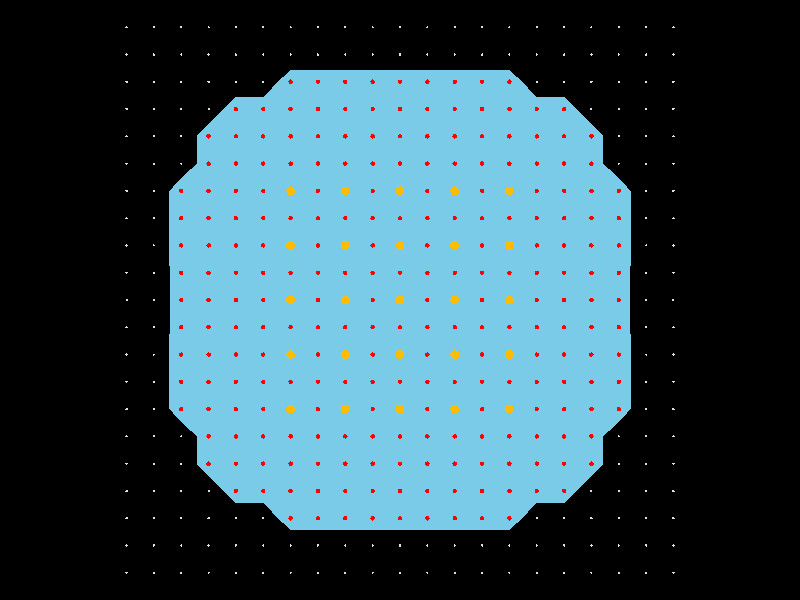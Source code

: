 #include "colors.inc"
#include "textures.inc"

camera {
  perspective
  location <0, 0, -11>
  direction z
}

light_source {
  <-1, 1, 0>
  color <1, 1, 1>
  parallel
}

sphere {
<-5, -5, 0>, 0.02
  texture {
    Water
    pigment {
      Gray
    }
  }
}

sphere {
<-4.5, -5, 0>, 0.02
  texture {
    Water
    pigment {
      Gray
    }
  }
}

sphere {
<-4, -5, 0>, 0.02
  texture {
    Water
    pigment {
      Gray
    }
  }
}

sphere {
<-3.5, -5, 0>, 0.02
  texture {
    Water
    pigment {
      Gray
    }
  }
}

sphere {
<-3, -5, 0>, 0.02
  texture {
    Water
    pigment {
      Gray
    }
  }
}

sphere {
<-2.5, -5, 0>, 0.02
  texture {
    Water
    pigment {
      Gray
    }
  }
}

sphere {
<-2, -5, 0>, 0.02
  texture {
    Water
    pigment {
      Gray
    }
  }
}

sphere {
<-1.5, -5, 0>, 0.02
  texture {
    Water
    pigment {
      Gray
    }
  }
}

sphere {
<-1, -5, 0>, 0.02
  texture {
    Water
    pigment {
      Gray
    }
  }
}

sphere {
<-0.5, -5, 0>, 0.02
  texture {
    Water
    pigment {
      Gray
    }
  }
}

sphere {
<0, -5, 0>, 0.02
  texture {
    Water
    pigment {
      Gray
    }
  }
}

sphere {
<0.5, -5, 0>, 0.02
  texture {
    Water
    pigment {
      Gray
    }
  }
}

sphere {
<1, -5, 0>, 0.02
  texture {
    Water
    pigment {
      Gray
    }
  }
}

sphere {
<1.5, -5, 0>, 0.02
  texture {
    Water
    pigment {
      Gray
    }
  }
}

sphere {
<2, -5, 0>, 0.02
  texture {
    Water
    pigment {
      Gray
    }
  }
}

sphere {
<2.5, -5, 0>, 0.02
  texture {
    Water
    pigment {
      Gray
    }
  }
}

sphere {
<3, -5, 0>, 0.02
  texture {
    Water
    pigment {
      Gray
    }
  }
}

sphere {
<3.5, -5, 0>, 0.02
  texture {
    Water
    pigment {
      Gray
    }
  }
}

sphere {
<4, -5, 0>, 0.02
  texture {
    Water
    pigment {
      Gray
    }
  }
}

sphere {
<4.5, -5, 0>, 0.02
  texture {
    Water
    pigment {
      Gray
    }
  }
}

sphere {
<5, -5, 0>, 0.02
  texture {
    Water
    pigment {
      Gray
    }
  }
}

sphere {
<-5, -4.5, 0>, 0.02
  texture {
    Water
    pigment {
      Gray
    }
  }
}

sphere {
<-4.5, -4.5, 0>, 0.02
  texture {
    Water
    pigment {
      Gray
    }
  }
}

sphere {
<-4, -4.5, 0>, 0.02
  texture {
    Water
    pigment {
      Gray
    }
  }
}

sphere {
<-3.5, -4.5, 0>, 0.02
  texture {
    Water
    pigment {
      Gray
    }
  }
}

sphere {
<-3, -4.5, 0>, 0.02
  texture {
    Water
    pigment {
      Gray
    }
  }
}

sphere {
<-2.5, -4.5, 0>, 0.02
  texture {
    Water
    pigment {
      Gray
    }
  }
}

sphere {
<-2, -4.5, 0>, 0.02
  texture {
    Water
    pigment {
      Gray
    }
  }
}

sphere {
<-1.5, -4.5, 0>, 0.02
  texture {
    Water
    pigment {
      Gray
    }
  }
}

sphere {
<-1, -4.5, 0>, 0.02
  texture {
    Water
    pigment {
      Gray
    }
  }
}

sphere {
<-0.5, -4.5, 0>, 0.02
  texture {
    Water
    pigment {
      Gray
    }
  }
}

sphere {
<0, -4.5, 0>, 0.02
  texture {
    Water
    pigment {
      Gray
    }
  }
}

sphere {
<0.5, -4.5, 0>, 0.02
  texture {
    Water
    pigment {
      Gray
    }
  }
}

sphere {
<1, -4.5, 0>, 0.02
  texture {
    Water
    pigment {
      Gray
    }
  }
}

sphere {
<1.5, -4.5, 0>, 0.02
  texture {
    Water
    pigment {
      Gray
    }
  }
}

sphere {
<2, -4.5, 0>, 0.02
  texture {
    Water
    pigment {
      Gray
    }
  }
}

sphere {
<2.5, -4.5, 0>, 0.02
  texture {
    Water
    pigment {
      Gray
    }
  }
}

sphere {
<3, -4.5, 0>, 0.02
  texture {
    Water
    pigment {
      Gray
    }
  }
}

sphere {
<3.5, -4.5, 0>, 0.02
  texture {
    Water
    pigment {
      Gray
    }
  }
}

sphere {
<4, -4.5, 0>, 0.02
  texture {
    Water
    pigment {
      Gray
    }
  }
}

sphere {
<4.5, -4.5, 0>, 0.02
  texture {
    Water
    pigment {
      Gray
    }
  }
}

sphere {
<5, -4.5, 0>, 0.02
  texture {
    Water
    pigment {
      Gray
    }
  }
}

sphere {
<-5, -4, 0>, 0.02
  texture {
    Water
    pigment {
      Gray
    }
  }
}

sphere {
<-4.5, -4, 0>, 0.02
  texture {
    Water
    pigment {
      Gray
    }
  }
}

sphere {
<-4, -4, 0>, 0.02
  texture {
    Water
    pigment {
      Gray
    }
  }
}

sphere {
<-3.5, -4, 0>, 0.02
  texture {
    Water
    pigment {
      Gray
    }
  }
}

sphere {
<-3, -4, 0>, 0.02
  texture {
    Water
    pigment {
      Gray
    }
  }
}

sphere {
<-2.5, -4, 0>, 0.02
  texture {
    Water
    pigment {
      Gray
    }
  }
}

sphere {
<-2, -4, 0>, 0.02
  texture {
    Water
    pigment {
      Gray
    }
  }
}

sphere {
<-1.5, -4, 0>, 0.02
  texture {
    Water
    pigment {
      Gray
    }
  }
}

sphere {
<-1, -4, 0>, 0.02
  texture {
    Water
    pigment {
      Gray
    }
  }
}

sphere {
<-0.5, -4, 0>, 0.02
  texture {
    Water
    pigment {
      Gray
    }
  }
}

sphere {
<0, -4, 0>, 0.02
  texture {
    Water
    pigment {
      Gray
    }
  }
}

sphere {
<0.5, -4, 0>, 0.02
  texture {
    Water
    pigment {
      Gray
    }
  }
}

sphere {
<1, -4, 0>, 0.02
  texture {
    Water
    pigment {
      Gray
    }
  }
}

sphere {
<1.5, -4, 0>, 0.02
  texture {
    Water
    pigment {
      Gray
    }
  }
}

sphere {
<2, -4, 0>, 0.02
  texture {
    Water
    pigment {
      Gray
    }
  }
}

sphere {
<2.5, -4, 0>, 0.02
  texture {
    Water
    pigment {
      Gray
    }
  }
}

sphere {
<3, -4, 0>, 0.02
  texture {
    Water
    pigment {
      Gray
    }
  }
}

sphere {
<3.5, -4, 0>, 0.02
  texture {
    Water
    pigment {
      Gray
    }
  }
}

sphere {
<4, -4, 0>, 0.02
  texture {
    Water
    pigment {
      Gray
    }
  }
}

sphere {
<4.5, -4, 0>, 0.02
  texture {
    Water
    pigment {
      Gray
    }
  }
}

sphere {
<5, -4, 0>, 0.02
  texture {
    Water
    pigment {
      Gray
    }
  }
}

sphere {
<-5, -3.5, 0>, 0.02
  texture {
    Water
    pigment {
      Gray
    }
  }
}

sphere {
<-4.5, -3.5, 0>, 0.02
  texture {
    Water
    pigment {
      Gray
    }
  }
}

sphere {
<-4, -3.5, 0>, 0.02
  texture {
    Water
    pigment {
      Gray
    }
  }
}

sphere {
<-3.5, -3.5, 0>, 0.02
  texture {
    Water
    pigment {
      Gray
    }
  }
}

sphere {
<-3, -3.5, 0>, 0.02
  texture {
    Water
    pigment {
      Gray
    }
  }
}

sphere {
<-2.5, -3.5, 0>, 0.02
  texture {
    Water
    pigment {
      Gray
    }
  }
}

sphere {
<-2, -3.5, 0>, 0.02
  texture {
    Water
    pigment {
      Gray
    }
  }
}

sphere {
<-1.5, -3.5, 0>, 0.02
  texture {
    Water
    pigment {
      Gray
    }
  }
}

sphere {
<-1, -3.5, 0>, 0.02
  texture {
    Water
    pigment {
      Gray
    }
  }
}

sphere {
<-0.5, -3.5, 0>, 0.02
  texture {
    Water
    pigment {
      Gray
    }
  }
}

sphere {
<0, -3.5, 0>, 0.02
  texture {
    Water
    pigment {
      Gray
    }
  }
}

sphere {
<0.5, -3.5, 0>, 0.02
  texture {
    Water
    pigment {
      Gray
    }
  }
}

sphere {
<1, -3.5, 0>, 0.02
  texture {
    Water
    pigment {
      Gray
    }
  }
}

sphere {
<1.5, -3.5, 0>, 0.02
  texture {
    Water
    pigment {
      Gray
    }
  }
}

sphere {
<2, -3.5, 0>, 0.02
  texture {
    Water
    pigment {
      Gray
    }
  }
}

sphere {
<2.5, -3.5, 0>, 0.02
  texture {
    Water
    pigment {
      Gray
    }
  }
}

sphere {
<3, -3.5, 0>, 0.02
  texture {
    Water
    pigment {
      Gray
    }
  }
}

sphere {
<3.5, -3.5, 0>, 0.02
  texture {
    Water
    pigment {
      Gray
    }
  }
}

sphere {
<4, -3.5, 0>, 0.02
  texture {
    Water
    pigment {
      Gray
    }
  }
}

sphere {
<4.5, -3.5, 0>, 0.02
  texture {
    Water
    pigment {
      Gray
    }
  }
}

sphere {
<5, -3.5, 0>, 0.02
  texture {
    Water
    pigment {
      Gray
    }
  }
}

sphere {
<-5, -3, 0>, 0.02
  texture {
    Water
    pigment {
      Gray
    }
  }
}

sphere {
<-4.5, -3, 0>, 0.02
  texture {
    Water
    pigment {
      Gray
    }
  }
}

sphere {
<-4, -3, 0>, 0.02
  texture {
    Water
    pigment {
      Gray
    }
  }
}

sphere {
<-3.5, -3, 0>, 0.02
  texture {
    Water
    pigment {
      Gray
    }
  }
}

sphere {
<-3, -3, 0>, 0.02
  texture {
    Water
    pigment {
      Gray
    }
  }
}

sphere {
<-2.5, -3, 0>, 0.02
  texture {
    Water
    pigment {
      Gray
    }
  }
}

sphere {
<-2, -3, 0>, 0.02
  texture {
    Water
    pigment {
      Gray
    }
  }
}

sphere {
<-1.5, -3, 0>, 0.02
  texture {
    Water
    pigment {
      Gray
    }
  }
}

sphere {
<-1, -3, 0>, 0.02
  texture {
    Water
    pigment {
      Gray
    }
  }
}

sphere {
<-0.5, -3, 0>, 0.02
  texture {
    Water
    pigment {
      Gray
    }
  }
}

sphere {
<0, -3, 0>, 0.02
  texture {
    Water
    pigment {
      Gray
    }
  }
}

sphere {
<0.5, -3, 0>, 0.02
  texture {
    Water
    pigment {
      Gray
    }
  }
}

sphere {
<1, -3, 0>, 0.02
  texture {
    Water
    pigment {
      Gray
    }
  }
}

sphere {
<1.5, -3, 0>, 0.02
  texture {
    Water
    pigment {
      Gray
    }
  }
}

sphere {
<2, -3, 0>, 0.02
  texture {
    Water
    pigment {
      Gray
    }
  }
}

sphere {
<2.5, -3, 0>, 0.02
  texture {
    Water
    pigment {
      Gray
    }
  }
}

sphere {
<3, -3, 0>, 0.02
  texture {
    Water
    pigment {
      Gray
    }
  }
}

sphere {
<3.5, -3, 0>, 0.02
  texture {
    Water
    pigment {
      Gray
    }
  }
}

sphere {
<4, -3, 0>, 0.02
  texture {
    Water
    pigment {
      Gray
    }
  }
}

sphere {
<4.5, -3, 0>, 0.02
  texture {
    Water
    pigment {
      Gray
    }
  }
}

sphere {
<5, -3, 0>, 0.02
  texture {
    Water
    pigment {
      Gray
    }
  }
}

sphere {
<-5, -2.5, 0>, 0.02
  texture {
    Water
    pigment {
      Gray
    }
  }
}

sphere {
<-4.5, -2.5, 0>, 0.02
  texture {
    Water
    pigment {
      Gray
    }
  }
}

sphere {
<-4, -2.5, 0>, 0.02
  texture {
    Water
    pigment {
      Gray
    }
  }
}

sphere {
<-3.5, -2.5, 0>, 0.02
  texture {
    Water
    pigment {
      Gray
    }
  }
}

sphere {
<-3, -2.5, 0>, 0.02
  texture {
    Water
    pigment {
      Gray
    }
  }
}

sphere {
<-2.5, -2.5, 0>, 0.02
  texture {
    Water
    pigment {
      Gray
    }
  }
}

sphere {
<-2, -2.5, 0>, 0.02
  texture {
    Water
    pigment {
      Gray
    }
  }
}

sphere {
<-1.5, -2.5, 0>, 0.02
  texture {
    Water
    pigment {
      Gray
    }
  }
}

sphere {
<-1, -2.5, 0>, 0.02
  texture {
    Water
    pigment {
      Gray
    }
  }
}

sphere {
<-0.5, -2.5, 0>, 0.02
  texture {
    Water
    pigment {
      Gray
    }
  }
}

sphere {
<0, -2.5, 0>, 0.02
  texture {
    Water
    pigment {
      Gray
    }
  }
}

sphere {
<0.5, -2.5, 0>, 0.02
  texture {
    Water
    pigment {
      Gray
    }
  }
}

sphere {
<1, -2.5, 0>, 0.02
  texture {
    Water
    pigment {
      Gray
    }
  }
}

sphere {
<1.5, -2.5, 0>, 0.02
  texture {
    Water
    pigment {
      Gray
    }
  }
}

sphere {
<2, -2.5, 0>, 0.02
  texture {
    Water
    pigment {
      Gray
    }
  }
}

sphere {
<2.5, -2.5, 0>, 0.02
  texture {
    Water
    pigment {
      Gray
    }
  }
}

sphere {
<3, -2.5, 0>, 0.02
  texture {
    Water
    pigment {
      Gray
    }
  }
}

sphere {
<3.5, -2.5, 0>, 0.02
  texture {
    Water
    pigment {
      Gray
    }
  }
}

sphere {
<4, -2.5, 0>, 0.02
  texture {
    Water
    pigment {
      Gray
    }
  }
}

sphere {
<4.5, -2.5, 0>, 0.02
  texture {
    Water
    pigment {
      Gray
    }
  }
}

sphere {
<5, -2.5, 0>, 0.02
  texture {
    Water
    pigment {
      Gray
    }
  }
}

sphere {
<-5, -2, 0>, 0.02
  texture {
    Water
    pigment {
      Gray
    }
  }
}

sphere {
<-4.5, -2, 0>, 0.02
  texture {
    Water
    pigment {
      Gray
    }
  }
}

sphere {
<-4, -2, 0>, 0.02
  texture {
    Water
    pigment {
      Gray
    }
  }
}

sphere {
<-3.5, -2, 0>, 0.02
  texture {
    Water
    pigment {
      Gray
    }
  }
}

sphere {
<-3, -2, 0>, 0.02
  texture {
    Water
    pigment {
      Gray
    }
  }
}

sphere {
<-2.5, -2, 0>, 0.02
  texture {
    Water
    pigment {
      Gray
    }
  }
}

sphere {
<-2, -2, 0>, 0.02
  texture {
    Water
    pigment {
      Gray
    }
  }
}

sphere {
<-1.5, -2, 0>, 0.02
  texture {
    Water
    pigment {
      Gray
    }
  }
}

sphere {
<-1, -2, 0>, 0.02
  texture {
    Water
    pigment {
      Gray
    }
  }
}

sphere {
<-0.5, -2, 0>, 0.02
  texture {
    Water
    pigment {
      Gray
    }
  }
}

sphere {
<0, -2, 0>, 0.02
  texture {
    Water
    pigment {
      Gray
    }
  }
}

sphere {
<0.5, -2, 0>, 0.02
  texture {
    Water
    pigment {
      Gray
    }
  }
}

sphere {
<1, -2, 0>, 0.02
  texture {
    Water
    pigment {
      Gray
    }
  }
}

sphere {
<1.5, -2, 0>, 0.02
  texture {
    Water
    pigment {
      Gray
    }
  }
}

sphere {
<2, -2, 0>, 0.02
  texture {
    Water
    pigment {
      Gray
    }
  }
}

sphere {
<2.5, -2, 0>, 0.02
  texture {
    Water
    pigment {
      Gray
    }
  }
}

sphere {
<3, -2, 0>, 0.02
  texture {
    Water
    pigment {
      Gray
    }
  }
}

sphere {
<3.5, -2, 0>, 0.02
  texture {
    Water
    pigment {
      Gray
    }
  }
}

sphere {
<4, -2, 0>, 0.02
  texture {
    Water
    pigment {
      Gray
    }
  }
}

sphere {
<4.5, -2, 0>, 0.02
  texture {
    Water
    pigment {
      Gray
    }
  }
}

sphere {
<5, -2, 0>, 0.02
  texture {
    Water
    pigment {
      Gray
    }
  }
}

sphere {
<-5, -1.5, 0>, 0.02
  texture {
    Water
    pigment {
      Gray
    }
  }
}

sphere {
<-4.5, -1.5, 0>, 0.02
  texture {
    Water
    pigment {
      Gray
    }
  }
}

sphere {
<-4, -1.5, 0>, 0.02
  texture {
    Water
    pigment {
      Gray
    }
  }
}

sphere {
<-3.5, -1.5, 0>, 0.02
  texture {
    Water
    pigment {
      Gray
    }
  }
}

sphere {
<-3, -1.5, 0>, 0.02
  texture {
    Water
    pigment {
      Gray
    }
  }
}

sphere {
<-2.5, -1.5, 0>, 0.02
  texture {
    Water
    pigment {
      Gray
    }
  }
}

sphere {
<-2, -1.5, 0>, 0.02
  texture {
    Water
    pigment {
      Gray
    }
  }
}

sphere {
<-1.5, -1.5, 0>, 0.02
  texture {
    Water
    pigment {
      Gray
    }
  }
}

sphere {
<-1, -1.5, 0>, 0.02
  texture {
    Water
    pigment {
      Gray
    }
  }
}

sphere {
<-0.5, -1.5, 0>, 0.02
  texture {
    Water
    pigment {
      Gray
    }
  }
}

sphere {
<0, -1.5, 0>, 0.02
  texture {
    Water
    pigment {
      Gray
    }
  }
}

sphere {
<0.5, -1.5, 0>, 0.02
  texture {
    Water
    pigment {
      Gray
    }
  }
}

sphere {
<1, -1.5, 0>, 0.02
  texture {
    Water
    pigment {
      Gray
    }
  }
}

sphere {
<1.5, -1.5, 0>, 0.02
  texture {
    Water
    pigment {
      Gray
    }
  }
}

sphere {
<2, -1.5, 0>, 0.02
  texture {
    Water
    pigment {
      Gray
    }
  }
}

sphere {
<2.5, -1.5, 0>, 0.02
  texture {
    Water
    pigment {
      Gray
    }
  }
}

sphere {
<3, -1.5, 0>, 0.02
  texture {
    Water
    pigment {
      Gray
    }
  }
}

sphere {
<3.5, -1.5, 0>, 0.02
  texture {
    Water
    pigment {
      Gray
    }
  }
}

sphere {
<4, -1.5, 0>, 0.02
  texture {
    Water
    pigment {
      Gray
    }
  }
}

sphere {
<4.5, -1.5, 0>, 0.02
  texture {
    Water
    pigment {
      Gray
    }
  }
}

sphere {
<5, -1.5, 0>, 0.02
  texture {
    Water
    pigment {
      Gray
    }
  }
}

sphere {
<-5, -1, 0>, 0.02
  texture {
    Water
    pigment {
      Gray
    }
  }
}

sphere {
<-4.5, -1, 0>, 0.02
  texture {
    Water
    pigment {
      Gray
    }
  }
}

sphere {
<-4, -1, 0>, 0.02
  texture {
    Water
    pigment {
      Gray
    }
  }
}

sphere {
<-3.5, -1, 0>, 0.02
  texture {
    Water
    pigment {
      Gray
    }
  }
}

sphere {
<-3, -1, 0>, 0.02
  texture {
    Water
    pigment {
      Gray
    }
  }
}

sphere {
<-2.5, -1, 0>, 0.02
  texture {
    Water
    pigment {
      Gray
    }
  }
}

sphere {
<-2, -1, 0>, 0.02
  texture {
    Water
    pigment {
      Gray
    }
  }
}

sphere {
<-1.5, -1, 0>, 0.02
  texture {
    Water
    pigment {
      Gray
    }
  }
}

sphere {
<-1, -1, 0>, 0.02
  texture {
    Water
    pigment {
      Gray
    }
  }
}

sphere {
<-0.5, -1, 0>, 0.02
  texture {
    Water
    pigment {
      Gray
    }
  }
}

sphere {
<0, -1, 0>, 0.02
  texture {
    Water
    pigment {
      Gray
    }
  }
}

sphere {
<0.5, -1, 0>, 0.02
  texture {
    Water
    pigment {
      Gray
    }
  }
}

sphere {
<1, -1, 0>, 0.02
  texture {
    Water
    pigment {
      Gray
    }
  }
}

sphere {
<1.5, -1, 0>, 0.02
  texture {
    Water
    pigment {
      Gray
    }
  }
}

sphere {
<2, -1, 0>, 0.02
  texture {
    Water
    pigment {
      Gray
    }
  }
}

sphere {
<2.5, -1, 0>, 0.02
  texture {
    Water
    pigment {
      Gray
    }
  }
}

sphere {
<3, -1, 0>, 0.02
  texture {
    Water
    pigment {
      Gray
    }
  }
}

sphere {
<3.5, -1, 0>, 0.02
  texture {
    Water
    pigment {
      Gray
    }
  }
}

sphere {
<4, -1, 0>, 0.02
  texture {
    Water
    pigment {
      Gray
    }
  }
}

sphere {
<4.5, -1, 0>, 0.02
  texture {
    Water
    pigment {
      Gray
    }
  }
}

sphere {
<5, -1, 0>, 0.02
  texture {
    Water
    pigment {
      Gray
    }
  }
}

sphere {
<-5, -0.5, 0>, 0.02
  texture {
    Water
    pigment {
      Gray
    }
  }
}

sphere {
<-4.5, -0.5, 0>, 0.02
  texture {
    Water
    pigment {
      Gray
    }
  }
}

sphere {
<-4, -0.5, 0>, 0.02
  texture {
    Water
    pigment {
      Gray
    }
  }
}

sphere {
<-3.5, -0.5, 0>, 0.02
  texture {
    Water
    pigment {
      Gray
    }
  }
}

sphere {
<-3, -0.5, 0>, 0.02
  texture {
    Water
    pigment {
      Gray
    }
  }
}

sphere {
<-2.5, -0.5, 0>, 0.02
  texture {
    Water
    pigment {
      Gray
    }
  }
}

sphere {
<-2, -0.5, 0>, 0.02
  texture {
    Water
    pigment {
      Gray
    }
  }
}

sphere {
<-1.5, -0.5, 0>, 0.02
  texture {
    Water
    pigment {
      Gray
    }
  }
}

sphere {
<-1, -0.5, 0>, 0.02
  texture {
    Water
    pigment {
      Gray
    }
  }
}

sphere {
<-0.5, -0.5, 0>, 0.02
  texture {
    Water
    pigment {
      Gray
    }
  }
}

sphere {
<0, -0.5, 0>, 0.02
  texture {
    Water
    pigment {
      Gray
    }
  }
}

sphere {
<0.5, -0.5, 0>, 0.02
  texture {
    Water
    pigment {
      Gray
    }
  }
}

sphere {
<1, -0.5, 0>, 0.02
  texture {
    Water
    pigment {
      Gray
    }
  }
}

sphere {
<1.5, -0.5, 0>, 0.02
  texture {
    Water
    pigment {
      Gray
    }
  }
}

sphere {
<2, -0.5, 0>, 0.02
  texture {
    Water
    pigment {
      Gray
    }
  }
}

sphere {
<2.5, -0.5, 0>, 0.02
  texture {
    Water
    pigment {
      Gray
    }
  }
}

sphere {
<3, -0.5, 0>, 0.02
  texture {
    Water
    pigment {
      Gray
    }
  }
}

sphere {
<3.5, -0.5, 0>, 0.02
  texture {
    Water
    pigment {
      Gray
    }
  }
}

sphere {
<4, -0.5, 0>, 0.02
  texture {
    Water
    pigment {
      Gray
    }
  }
}

sphere {
<4.5, -0.5, 0>, 0.02
  texture {
    Water
    pigment {
      Gray
    }
  }
}

sphere {
<5, -0.5, 0>, 0.02
  texture {
    Water
    pigment {
      Gray
    }
  }
}

sphere {
<-5, 0, 0>, 0.02
  texture {
    Water
    pigment {
      Gray
    }
  }
}

sphere {
<-4.5, 0, 0>, 0.02
  texture {
    Water
    pigment {
      Gray
    }
  }
}

sphere {
<-4, 0, 0>, 0.02
  texture {
    Water
    pigment {
      Gray
    }
  }
}

sphere {
<-3.5, 0, 0>, 0.02
  texture {
    Water
    pigment {
      Gray
    }
  }
}

sphere {
<-3, 0, 0>, 0.02
  texture {
    Water
    pigment {
      Gray
    }
  }
}

sphere {
<-2.5, 0, 0>, 0.02
  texture {
    Water
    pigment {
      Gray
    }
  }
}

sphere {
<-2, 0, 0>, 0.02
  texture {
    Water
    pigment {
      Gray
    }
  }
}

sphere {
<-1.5, 0, 0>, 0.02
  texture {
    Water
    pigment {
      Gray
    }
  }
}

sphere {
<-1, 0, 0>, 0.02
  texture {
    Water
    pigment {
      Gray
    }
  }
}

sphere {
<-0.5, 0, 0>, 0.02
  texture {
    Water
    pigment {
      Gray
    }
  }
}

sphere {
<0, 0, 0>, 0.02
  texture {
    Water
    pigment {
      Gray
    }
  }
}

sphere {
<0.5, 0, 0>, 0.02
  texture {
    Water
    pigment {
      Gray
    }
  }
}

sphere {
<1, 0, 0>, 0.02
  texture {
    Water
    pigment {
      Gray
    }
  }
}

sphere {
<1.5, 0, 0>, 0.02
  texture {
    Water
    pigment {
      Gray
    }
  }
}

sphere {
<2, 0, 0>, 0.02
  texture {
    Water
    pigment {
      Gray
    }
  }
}

sphere {
<2.5, 0, 0>, 0.02
  texture {
    Water
    pigment {
      Gray
    }
  }
}

sphere {
<3, 0, 0>, 0.02
  texture {
    Water
    pigment {
      Gray
    }
  }
}

sphere {
<3.5, 0, 0>, 0.02
  texture {
    Water
    pigment {
      Gray
    }
  }
}

sphere {
<4, 0, 0>, 0.02
  texture {
    Water
    pigment {
      Gray
    }
  }
}

sphere {
<4.5, 0, 0>, 0.02
  texture {
    Water
    pigment {
      Gray
    }
  }
}

sphere {
<5, 0, 0>, 0.02
  texture {
    Water
    pigment {
      Gray
    }
  }
}

sphere {
<-5, 0.5, 0>, 0.02
  texture {
    Water
    pigment {
      Gray
    }
  }
}

sphere {
<-4.5, 0.5, 0>, 0.02
  texture {
    Water
    pigment {
      Gray
    }
  }
}

sphere {
<-4, 0.5, 0>, 0.02
  texture {
    Water
    pigment {
      Gray
    }
  }
}

sphere {
<-3.5, 0.5, 0>, 0.02
  texture {
    Water
    pigment {
      Gray
    }
  }
}

sphere {
<-3, 0.5, 0>, 0.02
  texture {
    Water
    pigment {
      Gray
    }
  }
}

sphere {
<-2.5, 0.5, 0>, 0.02
  texture {
    Water
    pigment {
      Gray
    }
  }
}

sphere {
<-2, 0.5, 0>, 0.02
  texture {
    Water
    pigment {
      Gray
    }
  }
}

sphere {
<-1.5, 0.5, 0>, 0.02
  texture {
    Water
    pigment {
      Gray
    }
  }
}

sphere {
<-1, 0.5, 0>, 0.02
  texture {
    Water
    pigment {
      Gray
    }
  }
}

sphere {
<-0.5, 0.5, 0>, 0.02
  texture {
    Water
    pigment {
      Gray
    }
  }
}

sphere {
<0, 0.5, 0>, 0.02
  texture {
    Water
    pigment {
      Gray
    }
  }
}

sphere {
<0.5, 0.5, 0>, 0.02
  texture {
    Water
    pigment {
      Gray
    }
  }
}

sphere {
<1, 0.5, 0>, 0.02
  texture {
    Water
    pigment {
      Gray
    }
  }
}

sphere {
<1.5, 0.5, 0>, 0.02
  texture {
    Water
    pigment {
      Gray
    }
  }
}

sphere {
<2, 0.5, 0>, 0.02
  texture {
    Water
    pigment {
      Gray
    }
  }
}

sphere {
<2.5, 0.5, 0>, 0.02
  texture {
    Water
    pigment {
      Gray
    }
  }
}

sphere {
<3, 0.5, 0>, 0.02
  texture {
    Water
    pigment {
      Gray
    }
  }
}

sphere {
<3.5, 0.5, 0>, 0.02
  texture {
    Water
    pigment {
      Gray
    }
  }
}

sphere {
<4, 0.5, 0>, 0.02
  texture {
    Water
    pigment {
      Gray
    }
  }
}

sphere {
<4.5, 0.5, 0>, 0.02
  texture {
    Water
    pigment {
      Gray
    }
  }
}

sphere {
<5, 0.5, 0>, 0.02
  texture {
    Water
    pigment {
      Gray
    }
  }
}

sphere {
<-5, 1, 0>, 0.02
  texture {
    Water
    pigment {
      Gray
    }
  }
}

sphere {
<-4.5, 1, 0>, 0.02
  texture {
    Water
    pigment {
      Gray
    }
  }
}

sphere {
<-4, 1, 0>, 0.02
  texture {
    Water
    pigment {
      Gray
    }
  }
}

sphere {
<-3.5, 1, 0>, 0.02
  texture {
    Water
    pigment {
      Gray
    }
  }
}

sphere {
<-3, 1, 0>, 0.02
  texture {
    Water
    pigment {
      Gray
    }
  }
}

sphere {
<-2.5, 1, 0>, 0.02
  texture {
    Water
    pigment {
      Gray
    }
  }
}

sphere {
<-2, 1, 0>, 0.02
  texture {
    Water
    pigment {
      Gray
    }
  }
}

sphere {
<-1.5, 1, 0>, 0.02
  texture {
    Water
    pigment {
      Gray
    }
  }
}

sphere {
<-1, 1, 0>, 0.02
  texture {
    Water
    pigment {
      Gray
    }
  }
}

sphere {
<-0.5, 1, 0>, 0.02
  texture {
    Water
    pigment {
      Gray
    }
  }
}

sphere {
<0, 1, 0>, 0.02
  texture {
    Water
    pigment {
      Gray
    }
  }
}

sphere {
<0.5, 1, 0>, 0.02
  texture {
    Water
    pigment {
      Gray
    }
  }
}

sphere {
<1, 1, 0>, 0.02
  texture {
    Water
    pigment {
      Gray
    }
  }
}

sphere {
<1.5, 1, 0>, 0.02
  texture {
    Water
    pigment {
      Gray
    }
  }
}

sphere {
<2, 1, 0>, 0.02
  texture {
    Water
    pigment {
      Gray
    }
  }
}

sphere {
<2.5, 1, 0>, 0.02
  texture {
    Water
    pigment {
      Gray
    }
  }
}

sphere {
<3, 1, 0>, 0.02
  texture {
    Water
    pigment {
      Gray
    }
  }
}

sphere {
<3.5, 1, 0>, 0.02
  texture {
    Water
    pigment {
      Gray
    }
  }
}

sphere {
<4, 1, 0>, 0.02
  texture {
    Water
    pigment {
      Gray
    }
  }
}

sphere {
<4.5, 1, 0>, 0.02
  texture {
    Water
    pigment {
      Gray
    }
  }
}

sphere {
<5, 1, 0>, 0.02
  texture {
    Water
    pigment {
      Gray
    }
  }
}

sphere {
<-5, 1.5, 0>, 0.02
  texture {
    Water
    pigment {
      Gray
    }
  }
}

sphere {
<-4.5, 1.5, 0>, 0.02
  texture {
    Water
    pigment {
      Gray
    }
  }
}

sphere {
<-4, 1.5, 0>, 0.02
  texture {
    Water
    pigment {
      Gray
    }
  }
}

sphere {
<-3.5, 1.5, 0>, 0.02
  texture {
    Water
    pigment {
      Gray
    }
  }
}

sphere {
<-3, 1.5, 0>, 0.02
  texture {
    Water
    pigment {
      Gray
    }
  }
}

sphere {
<-2.5, 1.5, 0>, 0.02
  texture {
    Water
    pigment {
      Gray
    }
  }
}

sphere {
<-2, 1.5, 0>, 0.02
  texture {
    Water
    pigment {
      Gray
    }
  }
}

sphere {
<-1.5, 1.5, 0>, 0.02
  texture {
    Water
    pigment {
      Gray
    }
  }
}

sphere {
<-1, 1.5, 0>, 0.02
  texture {
    Water
    pigment {
      Gray
    }
  }
}

sphere {
<-0.5, 1.5, 0>, 0.02
  texture {
    Water
    pigment {
      Gray
    }
  }
}

sphere {
<0, 1.5, 0>, 0.02
  texture {
    Water
    pigment {
      Gray
    }
  }
}

sphere {
<0.5, 1.5, 0>, 0.02
  texture {
    Water
    pigment {
      Gray
    }
  }
}

sphere {
<1, 1.5, 0>, 0.02
  texture {
    Water
    pigment {
      Gray
    }
  }
}

sphere {
<1.5, 1.5, 0>, 0.02
  texture {
    Water
    pigment {
      Gray
    }
  }
}

sphere {
<2, 1.5, 0>, 0.02
  texture {
    Water
    pigment {
      Gray
    }
  }
}

sphere {
<2.5, 1.5, 0>, 0.02
  texture {
    Water
    pigment {
      Gray
    }
  }
}

sphere {
<3, 1.5, 0>, 0.02
  texture {
    Water
    pigment {
      Gray
    }
  }
}

sphere {
<3.5, 1.5, 0>, 0.02
  texture {
    Water
    pigment {
      Gray
    }
  }
}

sphere {
<4, 1.5, 0>, 0.02
  texture {
    Water
    pigment {
      Gray
    }
  }
}

sphere {
<4.5, 1.5, 0>, 0.02
  texture {
    Water
    pigment {
      Gray
    }
  }
}

sphere {
<5, 1.5, 0>, 0.02
  texture {
    Water
    pigment {
      Gray
    }
  }
}

sphere {
<-5, 2, 0>, 0.02
  texture {
    Water
    pigment {
      Gray
    }
  }
}

sphere {
<-4.5, 2, 0>, 0.02
  texture {
    Water
    pigment {
      Gray
    }
  }
}

sphere {
<-4, 2, 0>, 0.02
  texture {
    Water
    pigment {
      Gray
    }
  }
}

sphere {
<-3.5, 2, 0>, 0.02
  texture {
    Water
    pigment {
      Gray
    }
  }
}

sphere {
<-3, 2, 0>, 0.02
  texture {
    Water
    pigment {
      Gray
    }
  }
}

sphere {
<-2.5, 2, 0>, 0.02
  texture {
    Water
    pigment {
      Gray
    }
  }
}

sphere {
<-2, 2, 0>, 0.02
  texture {
    Water
    pigment {
      Gray
    }
  }
}

sphere {
<-1.5, 2, 0>, 0.02
  texture {
    Water
    pigment {
      Gray
    }
  }
}

sphere {
<-1, 2, 0>, 0.02
  texture {
    Water
    pigment {
      Gray
    }
  }
}

sphere {
<-0.5, 2, 0>, 0.02
  texture {
    Water
    pigment {
      Gray
    }
  }
}

sphere {
<0, 2, 0>, 0.02
  texture {
    Water
    pigment {
      Gray
    }
  }
}

sphere {
<0.5, 2, 0>, 0.02
  texture {
    Water
    pigment {
      Gray
    }
  }
}

sphere {
<1, 2, 0>, 0.02
  texture {
    Water
    pigment {
      Gray
    }
  }
}

sphere {
<1.5, 2, 0>, 0.02
  texture {
    Water
    pigment {
      Gray
    }
  }
}

sphere {
<2, 2, 0>, 0.02
  texture {
    Water
    pigment {
      Gray
    }
  }
}

sphere {
<2.5, 2, 0>, 0.02
  texture {
    Water
    pigment {
      Gray
    }
  }
}

sphere {
<3, 2, 0>, 0.02
  texture {
    Water
    pigment {
      Gray
    }
  }
}

sphere {
<3.5, 2, 0>, 0.02
  texture {
    Water
    pigment {
      Gray
    }
  }
}

sphere {
<4, 2, 0>, 0.02
  texture {
    Water
    pigment {
      Gray
    }
  }
}

sphere {
<4.5, 2, 0>, 0.02
  texture {
    Water
    pigment {
      Gray
    }
  }
}

sphere {
<5, 2, 0>, 0.02
  texture {
    Water
    pigment {
      Gray
    }
  }
}

sphere {
<-5, 2.5, 0>, 0.02
  texture {
    Water
    pigment {
      Gray
    }
  }
}

sphere {
<-4.5, 2.5, 0>, 0.02
  texture {
    Water
    pigment {
      Gray
    }
  }
}

sphere {
<-4, 2.5, 0>, 0.02
  texture {
    Water
    pigment {
      Gray
    }
  }
}

sphere {
<-3.5, 2.5, 0>, 0.02
  texture {
    Water
    pigment {
      Gray
    }
  }
}

sphere {
<-3, 2.5, 0>, 0.02
  texture {
    Water
    pigment {
      Gray
    }
  }
}

sphere {
<-2.5, 2.5, 0>, 0.02
  texture {
    Water
    pigment {
      Gray
    }
  }
}

sphere {
<-2, 2.5, 0>, 0.02
  texture {
    Water
    pigment {
      Gray
    }
  }
}

sphere {
<-1.5, 2.5, 0>, 0.02
  texture {
    Water
    pigment {
      Gray
    }
  }
}

sphere {
<-1, 2.5, 0>, 0.02
  texture {
    Water
    pigment {
      Gray
    }
  }
}

sphere {
<-0.5, 2.5, 0>, 0.02
  texture {
    Water
    pigment {
      Gray
    }
  }
}

sphere {
<0, 2.5, 0>, 0.02
  texture {
    Water
    pigment {
      Gray
    }
  }
}

sphere {
<0.5, 2.5, 0>, 0.02
  texture {
    Water
    pigment {
      Gray
    }
  }
}

sphere {
<1, 2.5, 0>, 0.02
  texture {
    Water
    pigment {
      Gray
    }
  }
}

sphere {
<1.5, 2.5, 0>, 0.02
  texture {
    Water
    pigment {
      Gray
    }
  }
}

sphere {
<2, 2.5, 0>, 0.02
  texture {
    Water
    pigment {
      Gray
    }
  }
}

sphere {
<2.5, 2.5, 0>, 0.02
  texture {
    Water
    pigment {
      Gray
    }
  }
}

sphere {
<3, 2.5, 0>, 0.02
  texture {
    Water
    pigment {
      Gray
    }
  }
}

sphere {
<3.5, 2.5, 0>, 0.02
  texture {
    Water
    pigment {
      Gray
    }
  }
}

sphere {
<4, 2.5, 0>, 0.02
  texture {
    Water
    pigment {
      Gray
    }
  }
}

sphere {
<4.5, 2.5, 0>, 0.02
  texture {
    Water
    pigment {
      Gray
    }
  }
}

sphere {
<5, 2.5, 0>, 0.02
  texture {
    Water
    pigment {
      Gray
    }
  }
}

sphere {
<-5, 3, 0>, 0.02
  texture {
    Water
    pigment {
      Gray
    }
  }
}

sphere {
<-4.5, 3, 0>, 0.02
  texture {
    Water
    pigment {
      Gray
    }
  }
}

sphere {
<-4, 3, 0>, 0.02
  texture {
    Water
    pigment {
      Gray
    }
  }
}

sphere {
<-3.5, 3, 0>, 0.02
  texture {
    Water
    pigment {
      Gray
    }
  }
}

sphere {
<-3, 3, 0>, 0.02
  texture {
    Water
    pigment {
      Gray
    }
  }
}

sphere {
<-2.5, 3, 0>, 0.02
  texture {
    Water
    pigment {
      Gray
    }
  }
}

sphere {
<-2, 3, 0>, 0.02
  texture {
    Water
    pigment {
      Gray
    }
  }
}

sphere {
<-1.5, 3, 0>, 0.02
  texture {
    Water
    pigment {
      Gray
    }
  }
}

sphere {
<-1, 3, 0>, 0.02
  texture {
    Water
    pigment {
      Gray
    }
  }
}

sphere {
<-0.5, 3, 0>, 0.02
  texture {
    Water
    pigment {
      Gray
    }
  }
}

sphere {
<0, 3, 0>, 0.02
  texture {
    Water
    pigment {
      Gray
    }
  }
}

sphere {
<0.5, 3, 0>, 0.02
  texture {
    Water
    pigment {
      Gray
    }
  }
}

sphere {
<1, 3, 0>, 0.02
  texture {
    Water
    pigment {
      Gray
    }
  }
}

sphere {
<1.5, 3, 0>, 0.02
  texture {
    Water
    pigment {
      Gray
    }
  }
}

sphere {
<2, 3, 0>, 0.02
  texture {
    Water
    pigment {
      Gray
    }
  }
}

sphere {
<2.5, 3, 0>, 0.02
  texture {
    Water
    pigment {
      Gray
    }
  }
}

sphere {
<3, 3, 0>, 0.02
  texture {
    Water
    pigment {
      Gray
    }
  }
}

sphere {
<3.5, 3, 0>, 0.02
  texture {
    Water
    pigment {
      Gray
    }
  }
}

sphere {
<4, 3, 0>, 0.02
  texture {
    Water
    pigment {
      Gray
    }
  }
}

sphere {
<4.5, 3, 0>, 0.02
  texture {
    Water
    pigment {
      Gray
    }
  }
}

sphere {
<5, 3, 0>, 0.02
  texture {
    Water
    pigment {
      Gray
    }
  }
}

sphere {
<-5, 3.5, 0>, 0.02
  texture {
    Water
    pigment {
      Gray
    }
  }
}

sphere {
<-4.5, 3.5, 0>, 0.02
  texture {
    Water
    pigment {
      Gray
    }
  }
}

sphere {
<-4, 3.5, 0>, 0.02
  texture {
    Water
    pigment {
      Gray
    }
  }
}

sphere {
<-3.5, 3.5, 0>, 0.02
  texture {
    Water
    pigment {
      Gray
    }
  }
}

sphere {
<-3, 3.5, 0>, 0.02
  texture {
    Water
    pigment {
      Gray
    }
  }
}

sphere {
<-2.5, 3.5, 0>, 0.02
  texture {
    Water
    pigment {
      Gray
    }
  }
}

sphere {
<-2, 3.5, 0>, 0.02
  texture {
    Water
    pigment {
      Gray
    }
  }
}

sphere {
<-1.5, 3.5, 0>, 0.02
  texture {
    Water
    pigment {
      Gray
    }
  }
}

sphere {
<-1, 3.5, 0>, 0.02
  texture {
    Water
    pigment {
      Gray
    }
  }
}

sphere {
<-0.5, 3.5, 0>, 0.02
  texture {
    Water
    pigment {
      Gray
    }
  }
}

sphere {
<0, 3.5, 0>, 0.02
  texture {
    Water
    pigment {
      Gray
    }
  }
}

sphere {
<0.5, 3.5, 0>, 0.02
  texture {
    Water
    pigment {
      Gray
    }
  }
}

sphere {
<1, 3.5, 0>, 0.02
  texture {
    Water
    pigment {
      Gray
    }
  }
}

sphere {
<1.5, 3.5, 0>, 0.02
  texture {
    Water
    pigment {
      Gray
    }
  }
}

sphere {
<2, 3.5, 0>, 0.02
  texture {
    Water
    pigment {
      Gray
    }
  }
}

sphere {
<2.5, 3.5, 0>, 0.02
  texture {
    Water
    pigment {
      Gray
    }
  }
}

sphere {
<3, 3.5, 0>, 0.02
  texture {
    Water
    pigment {
      Gray
    }
  }
}

sphere {
<3.5, 3.5, 0>, 0.02
  texture {
    Water
    pigment {
      Gray
    }
  }
}

sphere {
<4, 3.5, 0>, 0.02
  texture {
    Water
    pigment {
      Gray
    }
  }
}

sphere {
<4.5, 3.5, 0>, 0.02
  texture {
    Water
    pigment {
      Gray
    }
  }
}

sphere {
<5, 3.5, 0>, 0.02
  texture {
    Water
    pigment {
      Gray
    }
  }
}

sphere {
<-5, 4, 0>, 0.02
  texture {
    Water
    pigment {
      Gray
    }
  }
}

sphere {
<-4.5, 4, 0>, 0.02
  texture {
    Water
    pigment {
      Gray
    }
  }
}

sphere {
<-4, 4, 0>, 0.02
  texture {
    Water
    pigment {
      Gray
    }
  }
}

sphere {
<-3.5, 4, 0>, 0.02
  texture {
    Water
    pigment {
      Gray
    }
  }
}

sphere {
<-3, 4, 0>, 0.02
  texture {
    Water
    pigment {
      Gray
    }
  }
}

sphere {
<-2.5, 4, 0>, 0.02
  texture {
    Water
    pigment {
      Gray
    }
  }
}

sphere {
<-2, 4, 0>, 0.02
  texture {
    Water
    pigment {
      Gray
    }
  }
}

sphere {
<-1.5, 4, 0>, 0.02
  texture {
    Water
    pigment {
      Gray
    }
  }
}

sphere {
<-1, 4, 0>, 0.02
  texture {
    Water
    pigment {
      Gray
    }
  }
}

sphere {
<-0.5, 4, 0>, 0.02
  texture {
    Water
    pigment {
      Gray
    }
  }
}

sphere {
<0, 4, 0>, 0.02
  texture {
    Water
    pigment {
      Gray
    }
  }
}

sphere {
<0.5, 4, 0>, 0.02
  texture {
    Water
    pigment {
      Gray
    }
  }
}

sphere {
<1, 4, 0>, 0.02
  texture {
    Water
    pigment {
      Gray
    }
  }
}

sphere {
<1.5, 4, 0>, 0.02
  texture {
    Water
    pigment {
      Gray
    }
  }
}

sphere {
<2, 4, 0>, 0.02
  texture {
    Water
    pigment {
      Gray
    }
  }
}

sphere {
<2.5, 4, 0>, 0.02
  texture {
    Water
    pigment {
      Gray
    }
  }
}

sphere {
<3, 4, 0>, 0.02
  texture {
    Water
    pigment {
      Gray
    }
  }
}

sphere {
<3.5, 4, 0>, 0.02
  texture {
    Water
    pigment {
      Gray
    }
  }
}

sphere {
<4, 4, 0>, 0.02
  texture {
    Water
    pigment {
      Gray
    }
  }
}

sphere {
<4.5, 4, 0>, 0.02
  texture {
    Water
    pigment {
      Gray
    }
  }
}

sphere {
<5, 4, 0>, 0.02
  texture {
    Water
    pigment {
      Gray
    }
  }
}

sphere {
<-5, 4.5, 0>, 0.02
  texture {
    Water
    pigment {
      Gray
    }
  }
}

sphere {
<-4.5, 4.5, 0>, 0.02
  texture {
    Water
    pigment {
      Gray
    }
  }
}

sphere {
<-4, 4.5, 0>, 0.02
  texture {
    Water
    pigment {
      Gray
    }
  }
}

sphere {
<-3.5, 4.5, 0>, 0.02
  texture {
    Water
    pigment {
      Gray
    }
  }
}

sphere {
<-3, 4.5, 0>, 0.02
  texture {
    Water
    pigment {
      Gray
    }
  }
}

sphere {
<-2.5, 4.5, 0>, 0.02
  texture {
    Water
    pigment {
      Gray
    }
  }
}

sphere {
<-2, 4.5, 0>, 0.02
  texture {
    Water
    pigment {
      Gray
    }
  }
}

sphere {
<-1.5, 4.5, 0>, 0.02
  texture {
    Water
    pigment {
      Gray
    }
  }
}

sphere {
<-1, 4.5, 0>, 0.02
  texture {
    Water
    pigment {
      Gray
    }
  }
}

sphere {
<-0.5, 4.5, 0>, 0.02
  texture {
    Water
    pigment {
      Gray
    }
  }
}

sphere {
<0, 4.5, 0>, 0.02
  texture {
    Water
    pigment {
      Gray
    }
  }
}

sphere {
<0.5, 4.5, 0>, 0.02
  texture {
    Water
    pigment {
      Gray
    }
  }
}

sphere {
<1, 4.5, 0>, 0.02
  texture {
    Water
    pigment {
      Gray
    }
  }
}

sphere {
<1.5, 4.5, 0>, 0.02
  texture {
    Water
    pigment {
      Gray
    }
  }
}

sphere {
<2, 4.5, 0>, 0.02
  texture {
    Water
    pigment {
      Gray
    }
  }
}

sphere {
<2.5, 4.5, 0>, 0.02
  texture {
    Water
    pigment {
      Gray
    }
  }
}

sphere {
<3, 4.5, 0>, 0.02
  texture {
    Water
    pigment {
      Gray
    }
  }
}

sphere {
<3.5, 4.5, 0>, 0.02
  texture {
    Water
    pigment {
      Gray
    }
  }
}

sphere {
<4, 4.5, 0>, 0.02
  texture {
    Water
    pigment {
      Gray
    }
  }
}

sphere {
<4.5, 4.5, 0>, 0.02
  texture {
    Water
    pigment {
      Gray
    }
  }
}

sphere {
<5, 4.5, 0>, 0.02
  texture {
    Water
    pigment {
      Gray
    }
  }
}

sphere {
<-5, 5, 0>, 0.02
  texture {
    Water
    pigment {
      Gray
    }
  }
}

sphere {
<-4.5, 5, 0>, 0.02
  texture {
    Water
    pigment {
      Gray
    }
  }
}

sphere {
<-4, 5, 0>, 0.02
  texture {
    Water
    pigment {
      Gray
    }
  }
}

sphere {
<-3.5, 5, 0>, 0.02
  texture {
    Water
    pigment {
      Gray
    }
  }
}

sphere {
<-3, 5, 0>, 0.02
  texture {
    Water
    pigment {
      Gray
    }
  }
}

sphere {
<-2.5, 5, 0>, 0.02
  texture {
    Water
    pigment {
      Gray
    }
  }
}

sphere {
<-2, 5, 0>, 0.02
  texture {
    Water
    pigment {
      Gray
    }
  }
}

sphere {
<-1.5, 5, 0>, 0.02
  texture {
    Water
    pigment {
      Gray
    }
  }
}

sphere {
<-1, 5, 0>, 0.02
  texture {
    Water
    pigment {
      Gray
    }
  }
}

sphere {
<-0.5, 5, 0>, 0.02
  texture {
    Water
    pigment {
      Gray
    }
  }
}

sphere {
<0, 5, 0>, 0.02
  texture {
    Water
    pigment {
      Gray
    }
  }
}

sphere {
<0.5, 5, 0>, 0.02
  texture {
    Water
    pigment {
      Gray
    }
  }
}

sphere {
<1, 5, 0>, 0.02
  texture {
    Water
    pigment {
      Gray
    }
  }
}

sphere {
<1.5, 5, 0>, 0.02
  texture {
    Water
    pigment {
      Gray
    }
  }
}

sphere {
<2, 5, 0>, 0.02
  texture {
    Water
    pigment {
      Gray
    }
  }
}

sphere {
<2.5, 5, 0>, 0.02
  texture {
    Water
    pigment {
      Gray
    }
  }
}

sphere {
<3, 5, 0>, 0.02
  texture {
    Water
    pigment {
      Gray
    }
  }
}

sphere {
<3.5, 5, 0>, 0.02
  texture {
    Water
    pigment {
      Gray
    }
  }
}

sphere {
<4, 5, 0>, 0.02
  texture {
    Water
    pigment {
      Gray
    }
  }
}

sphere {
<4.5, 5, 0>, 0.02
  texture {
    Water
    pigment {
      Gray
    }
  }
}

sphere {
<5, 5, 0>, 0.02
  texture {
    Water
    pigment {
      Gray
    }
  }
}

sphere {
<-2, -2, 0>, 0.08
  texture {
    Water
    pigment {
      Orange
    }
  }
}

sphere {
<-1, -2, 0>, 0.08
  texture {
    Water
    pigment {
      Orange
    }
  }
}

sphere {
<0, -2, 0>, 0.08
  texture {
    Water
    pigment {
      Orange
    }
  }
}

sphere {
<1, -2, 0>, 0.08
  texture {
    Water
    pigment {
      Orange
    }
  }
}

sphere {
<2, -2, 0>, 0.08
  texture {
    Water
    pigment {
      Orange
    }
  }
}

sphere {
<-2, -1, 0>, 0.08
  texture {
    Water
    pigment {
      Orange
    }
  }
}

sphere {
<-1, -1, 0>, 0.08
  texture {
    Water
    pigment {
      Orange
    }
  }
}

sphere {
<0, -1, 0>, 0.08
  texture {
    Water
    pigment {
      Orange
    }
  }
}

sphere {
<1, -1, 0>, 0.08
  texture {
    Water
    pigment {
      Orange
    }
  }
}

sphere {
<2, -1, 0>, 0.08
  texture {
    Water
    pigment {
      Orange
    }
  }
}

sphere {
<-2, 0, 0>, 0.08
  texture {
    Water
    pigment {
      Orange
    }
  }
}

sphere {
<-1, 0, 0>, 0.08
  texture {
    Water
    pigment {
      Orange
    }
  }
}

sphere {
<0, 0, 0>, 0.08
  texture {
    Water
    pigment {
      Orange
    }
  }
}

sphere {
<1, 0, 0>, 0.08
  texture {
    Water
    pigment {
      Orange
    }
  }
}

sphere {
<2, 0, 0>, 0.08
  texture {
    Water
    pigment {
      Orange
    }
  }
}

sphere {
<-2, 1, 0>, 0.08
  texture {
    Water
    pigment {
      Orange
    }
  }
}

sphere {
<-1, 1, 0>, 0.08
  texture {
    Water
    pigment {
      Orange
    }
  }
}

sphere {
<0, 1, 0>, 0.08
  texture {
    Water
    pigment {
      Orange
    }
  }
}

sphere {
<1, 1, 0>, 0.08
  texture {
    Water
    pigment {
      Orange
    }
  }
}

sphere {
<2, 1, 0>, 0.08
  texture {
    Water
    pigment {
      Orange
    }
  }
}

sphere {
<-2, 2, 0>, 0.08
  texture {
    Water
    pigment {
      Orange
    }
  }
}

sphere {
<-1, 2, 0>, 0.08
  texture {
    Water
    pigment {
      Orange
    }
  }
}

sphere {
<0, 2, 0>, 0.08
  texture {
    Water
    pigment {
      Orange
    }
  }
}

sphere {
<1, 2, 0>, 0.08
  texture {
    Water
    pigment {
      Orange
    }
  }
}

sphere {
<2, 2, 0>, 0.08
  texture {
    Water
    pigment {
      Orange
    }
  }
}

sphere {
  <-2, -4, 0>, 0.04
  texture {
    Water
    pigment {
      Red
    }
  }
}

sphere {
  <-1.5, -4, 0>, 0.04
  texture {
    Water
    pigment {
      Red
    }
  }
}

sphere {
  <-1, -4, 0>, 0.04
  texture {
    Water
    pigment {
      Red
    }
  }
}

sphere {
  <-0.5, -4, 0>, 0.04
  texture {
    Water
    pigment {
      Red
    }
  }
}

sphere {
  <0, -4, 0>, 0.04
  texture {
    Water
    pigment {
      Red
    }
  }
}

sphere {
  <0.5, -4, 0>, 0.04
  texture {
    Water
    pigment {
      Red
    }
  }
}

sphere {
  <1, -4, 0>, 0.04
  texture {
    Water
    pigment {
      Red
    }
  }
}

sphere {
  <1.5, -4, 0>, 0.04
  texture {
    Water
    pigment {
      Red
    }
  }
}

sphere {
  <2, -4, 0>, 0.04
  texture {
    Water
    pigment {
      Red
    }
  }
}

sphere {
  <-3, -3.5, 0>, 0.04
  texture {
    Water
    pigment {
      Red
    }
  }
}

sphere {
  <-2.5, -3.5, 0>, 0.04
  texture {
    Water
    pigment {
      Red
    }
  }
}

sphere {
  <-2, -3.5, 0>, 0.04
  texture {
    Water
    pigment {
      Red
    }
  }
}

sphere {
  <-1.5, -3.5, 0>, 0.04
  texture {
    Water
    pigment {
      Red
    }
  }
}

sphere {
  <-1, -3.5, 0>, 0.04
  texture {
    Water
    pigment {
      Red
    }
  }
}

sphere {
  <-0.5, -3.5, 0>, 0.04
  texture {
    Water
    pigment {
      Red
    }
  }
}

sphere {
  <0, -3.5, 0>, 0.04
  texture {
    Water
    pigment {
      Red
    }
  }
}

sphere {
  <0.5, -3.5, 0>, 0.04
  texture {
    Water
    pigment {
      Red
    }
  }
}

sphere {
  <1, -3.5, 0>, 0.04
  texture {
    Water
    pigment {
      Red
    }
  }
}

sphere {
  <1.5, -3.5, 0>, 0.04
  texture {
    Water
    pigment {
      Red
    }
  }
}

sphere {
  <2, -3.5, 0>, 0.04
  texture {
    Water
    pigment {
      Red
    }
  }
}

sphere {
  <2.5, -3.5, 0>, 0.04
  texture {
    Water
    pigment {
      Red
    }
  }
}

sphere {
  <3, -3.5, 0>, 0.04
  texture {
    Water
    pigment {
      Red
    }
  }
}

sphere {
  <-3.5, -3, 0>, 0.04
  texture {
    Water
    pigment {
      Red
    }
  }
}

sphere {
  <-3, -3, 0>, 0.04
  texture {
    Water
    pigment {
      Red
    }
  }
}

sphere {
  <-2.5, -3, 0>, 0.04
  texture {
    Water
    pigment {
      Red
    }
  }
}

sphere {
  <-2, -3, 0>, 0.04
  texture {
    Water
    pigment {
      Red
    }
  }
}

sphere {
  <-1.5, -3, 0>, 0.04
  texture {
    Water
    pigment {
      Red
    }
  }
}

sphere {
  <-1, -3, 0>, 0.04
  texture {
    Water
    pigment {
      Red
    }
  }
}

sphere {
  <-0.5, -3, 0>, 0.04
  texture {
    Water
    pigment {
      Red
    }
  }
}

sphere {
  <0, -3, 0>, 0.04
  texture {
    Water
    pigment {
      Red
    }
  }
}

sphere {
  <0.5, -3, 0>, 0.04
  texture {
    Water
    pigment {
      Red
    }
  }
}

sphere {
  <1, -3, 0>, 0.04
  texture {
    Water
    pigment {
      Red
    }
  }
}

sphere {
  <1.5, -3, 0>, 0.04
  texture {
    Water
    pigment {
      Red
    }
  }
}

sphere {
  <2, -3, 0>, 0.04
  texture {
    Water
    pigment {
      Red
    }
  }
}

sphere {
  <2.5, -3, 0>, 0.04
  texture {
    Water
    pigment {
      Red
    }
  }
}

sphere {
  <3, -3, 0>, 0.04
  texture {
    Water
    pigment {
      Red
    }
  }
}

sphere {
  <3.5, -3, 0>, 0.04
  texture {
    Water
    pigment {
      Red
    }
  }
}

sphere {
  <-3.5, -2.5, 0>, 0.04
  texture {
    Water
    pigment {
      Red
    }
  }
}

sphere {
  <-3, -2.5, 0>, 0.04
  texture {
    Water
    pigment {
      Red
    }
  }
}

sphere {
  <-2.5, -2.5, 0>, 0.04
  texture {
    Water
    pigment {
      Red
    }
  }
}

sphere {
  <-2, -2.5, 0>, 0.04
  texture {
    Water
    pigment {
      Red
    }
  }
}

sphere {
  <-1.5, -2.5, 0>, 0.04
  texture {
    Water
    pigment {
      Red
    }
  }
}

sphere {
  <-1, -2.5, 0>, 0.04
  texture {
    Water
    pigment {
      Red
    }
  }
}

sphere {
  <-0.5, -2.5, 0>, 0.04
  texture {
    Water
    pigment {
      Red
    }
  }
}

sphere {
  <0, -2.5, 0>, 0.04
  texture {
    Water
    pigment {
      Red
    }
  }
}

sphere {
  <0.5, -2.5, 0>, 0.04
  texture {
    Water
    pigment {
      Red
    }
  }
}

sphere {
  <1, -2.5, 0>, 0.04
  texture {
    Water
    pigment {
      Red
    }
  }
}

sphere {
  <1.5, -2.5, 0>, 0.04
  texture {
    Water
    pigment {
      Red
    }
  }
}

sphere {
  <2, -2.5, 0>, 0.04
  texture {
    Water
    pigment {
      Red
    }
  }
}

sphere {
  <2.5, -2.5, 0>, 0.04
  texture {
    Water
    pigment {
      Red
    }
  }
}

sphere {
  <3, -2.5, 0>, 0.04
  texture {
    Water
    pigment {
      Red
    }
  }
}

sphere {
  <3.5, -2.5, 0>, 0.04
  texture {
    Water
    pigment {
      Red
    }
  }
}

sphere {
  <-4, -2, 0>, 0.04
  texture {
    Water
    pigment {
      Red
    }
  }
}

sphere {
  <-3.5, -2, 0>, 0.04
  texture {
    Water
    pigment {
      Red
    }
  }
}

sphere {
  <-3, -2, 0>, 0.04
  texture {
    Water
    pigment {
      Red
    }
  }
}

sphere {
  <-2.5, -2, 0>, 0.04
  texture {
    Water
    pigment {
      Red
    }
  }
}

sphere {
  <-2, -2, 0>, 0.04
  texture {
    Water
    pigment {
      Red
    }
  }
}

sphere {
  <-1.5, -2, 0>, 0.04
  texture {
    Water
    pigment {
      Red
    }
  }
}

sphere {
  <-1, -2, 0>, 0.04
  texture {
    Water
    pigment {
      Red
    }
  }
}

sphere {
  <-0.5, -2, 0>, 0.04
  texture {
    Water
    pigment {
      Red
    }
  }
}

sphere {
  <0, -2, 0>, 0.04
  texture {
    Water
    pigment {
      Red
    }
  }
}

sphere {
  <0.5, -2, 0>, 0.04
  texture {
    Water
    pigment {
      Red
    }
  }
}

sphere {
  <1, -2, 0>, 0.04
  texture {
    Water
    pigment {
      Red
    }
  }
}

sphere {
  <1.5, -2, 0>, 0.04
  texture {
    Water
    pigment {
      Red
    }
  }
}

sphere {
  <2, -2, 0>, 0.04
  texture {
    Water
    pigment {
      Red
    }
  }
}

sphere {
  <2.5, -2, 0>, 0.04
  texture {
    Water
    pigment {
      Red
    }
  }
}

sphere {
  <3, -2, 0>, 0.04
  texture {
    Water
    pigment {
      Red
    }
  }
}

sphere {
  <3.5, -2, 0>, 0.04
  texture {
    Water
    pigment {
      Red
    }
  }
}

sphere {
  <4, -2, 0>, 0.04
  texture {
    Water
    pigment {
      Red
    }
  }
}

sphere {
  <-4, -1.5, 0>, 0.04
  texture {
    Water
    pigment {
      Red
    }
  }
}

sphere {
  <-3.5, -1.5, 0>, 0.04
  texture {
    Water
    pigment {
      Red
    }
  }
}

sphere {
  <-3, -1.5, 0>, 0.04
  texture {
    Water
    pigment {
      Red
    }
  }
}

sphere {
  <-2.5, -1.5, 0>, 0.04
  texture {
    Water
    pigment {
      Red
    }
  }
}

sphere {
  <-2, -1.5, 0>, 0.04
  texture {
    Water
    pigment {
      Red
    }
  }
}

sphere {
  <-1.5, -1.5, 0>, 0.04
  texture {
    Water
    pigment {
      Red
    }
  }
}

sphere {
  <-1, -1.5, 0>, 0.04
  texture {
    Water
    pigment {
      Red
    }
  }
}

sphere {
  <-0.5, -1.5, 0>, 0.04
  texture {
    Water
    pigment {
      Red
    }
  }
}

sphere {
  <0, -1.5, 0>, 0.04
  texture {
    Water
    pigment {
      Red
    }
  }
}

sphere {
  <0.5, -1.5, 0>, 0.04
  texture {
    Water
    pigment {
      Red
    }
  }
}

sphere {
  <1, -1.5, 0>, 0.04
  texture {
    Water
    pigment {
      Red
    }
  }
}

sphere {
  <1.5, -1.5, 0>, 0.04
  texture {
    Water
    pigment {
      Red
    }
  }
}

sphere {
  <2, -1.5, 0>, 0.04
  texture {
    Water
    pigment {
      Red
    }
  }
}

sphere {
  <2.5, -1.5, 0>, 0.04
  texture {
    Water
    pigment {
      Red
    }
  }
}

sphere {
  <3, -1.5, 0>, 0.04
  texture {
    Water
    pigment {
      Red
    }
  }
}

sphere {
  <3.5, -1.5, 0>, 0.04
  texture {
    Water
    pigment {
      Red
    }
  }
}

sphere {
  <4, -1.5, 0>, 0.04
  texture {
    Water
    pigment {
      Red
    }
  }
}

sphere {
  <-4, -1, 0>, 0.04
  texture {
    Water
    pigment {
      Red
    }
  }
}

sphere {
  <-3.5, -1, 0>, 0.04
  texture {
    Water
    pigment {
      Red
    }
  }
}

sphere {
  <-3, -1, 0>, 0.04
  texture {
    Water
    pigment {
      Red
    }
  }
}

sphere {
  <-2.5, -1, 0>, 0.04
  texture {
    Water
    pigment {
      Red
    }
  }
}

sphere {
  <-2, -1, 0>, 0.04
  texture {
    Water
    pigment {
      Red
    }
  }
}

sphere {
  <-1.5, -1, 0>, 0.04
  texture {
    Water
    pigment {
      Red
    }
  }
}

sphere {
  <-1, -1, 0>, 0.04
  texture {
    Water
    pigment {
      Red
    }
  }
}

sphere {
  <-0.5, -1, 0>, 0.04
  texture {
    Water
    pigment {
      Red
    }
  }
}

sphere {
  <0, -1, 0>, 0.04
  texture {
    Water
    pigment {
      Red
    }
  }
}

sphere {
  <0.5, -1, 0>, 0.04
  texture {
    Water
    pigment {
      Red
    }
  }
}

sphere {
  <1, -1, 0>, 0.04
  texture {
    Water
    pigment {
      Red
    }
  }
}

sphere {
  <1.5, -1, 0>, 0.04
  texture {
    Water
    pigment {
      Red
    }
  }
}

sphere {
  <2, -1, 0>, 0.04
  texture {
    Water
    pigment {
      Red
    }
  }
}

sphere {
  <2.5, -1, 0>, 0.04
  texture {
    Water
    pigment {
      Red
    }
  }
}

sphere {
  <3, -1, 0>, 0.04
  texture {
    Water
    pigment {
      Red
    }
  }
}

sphere {
  <3.5, -1, 0>, 0.04
  texture {
    Water
    pigment {
      Red
    }
  }
}

sphere {
  <4, -1, 0>, 0.04
  texture {
    Water
    pigment {
      Red
    }
  }
}

sphere {
  <-4, -0.5, 0>, 0.04
  texture {
    Water
    pigment {
      Red
    }
  }
}

sphere {
  <-3.5, -0.5, 0>, 0.04
  texture {
    Water
    pigment {
      Red
    }
  }
}

sphere {
  <-3, -0.5, 0>, 0.04
  texture {
    Water
    pigment {
      Red
    }
  }
}

sphere {
  <-2.5, -0.5, 0>, 0.04
  texture {
    Water
    pigment {
      Red
    }
  }
}

sphere {
  <-2, -0.5, 0>, 0.04
  texture {
    Water
    pigment {
      Red
    }
  }
}

sphere {
  <-1.5, -0.5, 0>, 0.04
  texture {
    Water
    pigment {
      Red
    }
  }
}

sphere {
  <-1, -0.5, 0>, 0.04
  texture {
    Water
    pigment {
      Red
    }
  }
}

sphere {
  <-0.5, -0.5, 0>, 0.04
  texture {
    Water
    pigment {
      Red
    }
  }
}

sphere {
  <0, -0.5, 0>, 0.04
  texture {
    Water
    pigment {
      Red
    }
  }
}

sphere {
  <0.5, -0.5, 0>, 0.04
  texture {
    Water
    pigment {
      Red
    }
  }
}

sphere {
  <1, -0.5, 0>, 0.04
  texture {
    Water
    pigment {
      Red
    }
  }
}

sphere {
  <1.5, -0.5, 0>, 0.04
  texture {
    Water
    pigment {
      Red
    }
  }
}

sphere {
  <2, -0.5, 0>, 0.04
  texture {
    Water
    pigment {
      Red
    }
  }
}

sphere {
  <2.5, -0.5, 0>, 0.04
  texture {
    Water
    pigment {
      Red
    }
  }
}

sphere {
  <3, -0.5, 0>, 0.04
  texture {
    Water
    pigment {
      Red
    }
  }
}

sphere {
  <3.5, -0.5, 0>, 0.04
  texture {
    Water
    pigment {
      Red
    }
  }
}

sphere {
  <4, -0.5, 0>, 0.04
  texture {
    Water
    pigment {
      Red
    }
  }
}

sphere {
  <-4, 0, 0>, 0.04
  texture {
    Water
    pigment {
      Red
    }
  }
}

sphere {
  <-3.5, 0, 0>, 0.04
  texture {
    Water
    pigment {
      Red
    }
  }
}

sphere {
  <-3, 0, 0>, 0.04
  texture {
    Water
    pigment {
      Red
    }
  }
}

sphere {
  <-2.5, 0, 0>, 0.04
  texture {
    Water
    pigment {
      Red
    }
  }
}

sphere {
  <-2, 0, 0>, 0.04
  texture {
    Water
    pigment {
      Red
    }
  }
}

sphere {
  <-1.5, 0, 0>, 0.04
  texture {
    Water
    pigment {
      Red
    }
  }
}

sphere {
  <-1, 0, 0>, 0.04
  texture {
    Water
    pigment {
      Red
    }
  }
}

sphere {
  <-0.5, 0, 0>, 0.04
  texture {
    Water
    pigment {
      Red
    }
  }
}

sphere {
  <0, 0, 0>, 0.04
  texture {
    Water
    pigment {
      Red
    }
  }
}

sphere {
  <0.5, 0, 0>, 0.04
  texture {
    Water
    pigment {
      Red
    }
  }
}

sphere {
  <1, 0, 0>, 0.04
  texture {
    Water
    pigment {
      Red
    }
  }
}

sphere {
  <1.5, 0, 0>, 0.04
  texture {
    Water
    pigment {
      Red
    }
  }
}

sphere {
  <2, 0, 0>, 0.04
  texture {
    Water
    pigment {
      Red
    }
  }
}

sphere {
  <2.5, 0, 0>, 0.04
  texture {
    Water
    pigment {
      Red
    }
  }
}

sphere {
  <3, 0, 0>, 0.04
  texture {
    Water
    pigment {
      Red
    }
  }
}

sphere {
  <3.5, 0, 0>, 0.04
  texture {
    Water
    pigment {
      Red
    }
  }
}

sphere {
  <4, 0, 0>, 0.04
  texture {
    Water
    pigment {
      Red
    }
  }
}

sphere {
  <-4, 0.5, 0>, 0.04
  texture {
    Water
    pigment {
      Red
    }
  }
}

sphere {
  <-3.5, 0.5, 0>, 0.04
  texture {
    Water
    pigment {
      Red
    }
  }
}

sphere {
  <-3, 0.5, 0>, 0.04
  texture {
    Water
    pigment {
      Red
    }
  }
}

sphere {
  <-2.5, 0.5, 0>, 0.04
  texture {
    Water
    pigment {
      Red
    }
  }
}

sphere {
  <-2, 0.5, 0>, 0.04
  texture {
    Water
    pigment {
      Red
    }
  }
}

sphere {
  <-1.5, 0.5, 0>, 0.04
  texture {
    Water
    pigment {
      Red
    }
  }
}

sphere {
  <-1, 0.5, 0>, 0.04
  texture {
    Water
    pigment {
      Red
    }
  }
}

sphere {
  <-0.5, 0.5, 0>, 0.04
  texture {
    Water
    pigment {
      Red
    }
  }
}

sphere {
  <0, 0.5, 0>, 0.04
  texture {
    Water
    pigment {
      Red
    }
  }
}

sphere {
  <0.5, 0.5, 0>, 0.04
  texture {
    Water
    pigment {
      Red
    }
  }
}

sphere {
  <1, 0.5, 0>, 0.04
  texture {
    Water
    pigment {
      Red
    }
  }
}

sphere {
  <1.5, 0.5, 0>, 0.04
  texture {
    Water
    pigment {
      Red
    }
  }
}

sphere {
  <2, 0.5, 0>, 0.04
  texture {
    Water
    pigment {
      Red
    }
  }
}

sphere {
  <2.5, 0.5, 0>, 0.04
  texture {
    Water
    pigment {
      Red
    }
  }
}

sphere {
  <3, 0.5, 0>, 0.04
  texture {
    Water
    pigment {
      Red
    }
  }
}

sphere {
  <3.5, 0.5, 0>, 0.04
  texture {
    Water
    pigment {
      Red
    }
  }
}

sphere {
  <4, 0.5, 0>, 0.04
  texture {
    Water
    pigment {
      Red
    }
  }
}

sphere {
  <-4, 1, 0>, 0.04
  texture {
    Water
    pigment {
      Red
    }
  }
}

sphere {
  <-3.5, 1, 0>, 0.04
  texture {
    Water
    pigment {
      Red
    }
  }
}

sphere {
  <-3, 1, 0>, 0.04
  texture {
    Water
    pigment {
      Red
    }
  }
}

sphere {
  <-2.5, 1, 0>, 0.04
  texture {
    Water
    pigment {
      Red
    }
  }
}

sphere {
  <-2, 1, 0>, 0.04
  texture {
    Water
    pigment {
      Red
    }
  }
}

sphere {
  <-1.5, 1, 0>, 0.04
  texture {
    Water
    pigment {
      Red
    }
  }
}

sphere {
  <-1, 1, 0>, 0.04
  texture {
    Water
    pigment {
      Red
    }
  }
}

sphere {
  <-0.5, 1, 0>, 0.04
  texture {
    Water
    pigment {
      Red
    }
  }
}

sphere {
  <0, 1, 0>, 0.04
  texture {
    Water
    pigment {
      Red
    }
  }
}

sphere {
  <0.5, 1, 0>, 0.04
  texture {
    Water
    pigment {
      Red
    }
  }
}

sphere {
  <1, 1, 0>, 0.04
  texture {
    Water
    pigment {
      Red
    }
  }
}

sphere {
  <1.5, 1, 0>, 0.04
  texture {
    Water
    pigment {
      Red
    }
  }
}

sphere {
  <2, 1, 0>, 0.04
  texture {
    Water
    pigment {
      Red
    }
  }
}

sphere {
  <2.5, 1, 0>, 0.04
  texture {
    Water
    pigment {
      Red
    }
  }
}

sphere {
  <3, 1, 0>, 0.04
  texture {
    Water
    pigment {
      Red
    }
  }
}

sphere {
  <3.5, 1, 0>, 0.04
  texture {
    Water
    pigment {
      Red
    }
  }
}

sphere {
  <4, 1, 0>, 0.04
  texture {
    Water
    pigment {
      Red
    }
  }
}

sphere {
  <-4, 1.5, 0>, 0.04
  texture {
    Water
    pigment {
      Red
    }
  }
}

sphere {
  <-3.5, 1.5, 0>, 0.04
  texture {
    Water
    pigment {
      Red
    }
  }
}

sphere {
  <-3, 1.5, 0>, 0.04
  texture {
    Water
    pigment {
      Red
    }
  }
}

sphere {
  <-2.5, 1.5, 0>, 0.04
  texture {
    Water
    pigment {
      Red
    }
  }
}

sphere {
  <-2, 1.5, 0>, 0.04
  texture {
    Water
    pigment {
      Red
    }
  }
}

sphere {
  <-1.5, 1.5, 0>, 0.04
  texture {
    Water
    pigment {
      Red
    }
  }
}

sphere {
  <-1, 1.5, 0>, 0.04
  texture {
    Water
    pigment {
      Red
    }
  }
}

sphere {
  <-0.5, 1.5, 0>, 0.04
  texture {
    Water
    pigment {
      Red
    }
  }
}

sphere {
  <0, 1.5, 0>, 0.04
  texture {
    Water
    pigment {
      Red
    }
  }
}

sphere {
  <0.5, 1.5, 0>, 0.04
  texture {
    Water
    pigment {
      Red
    }
  }
}

sphere {
  <1, 1.5, 0>, 0.04
  texture {
    Water
    pigment {
      Red
    }
  }
}

sphere {
  <1.5, 1.5, 0>, 0.04
  texture {
    Water
    pigment {
      Red
    }
  }
}

sphere {
  <2, 1.5, 0>, 0.04
  texture {
    Water
    pigment {
      Red
    }
  }
}

sphere {
  <2.5, 1.5, 0>, 0.04
  texture {
    Water
    pigment {
      Red
    }
  }
}

sphere {
  <3, 1.5, 0>, 0.04
  texture {
    Water
    pigment {
      Red
    }
  }
}

sphere {
  <3.5, 1.5, 0>, 0.04
  texture {
    Water
    pigment {
      Red
    }
  }
}

sphere {
  <4, 1.5, 0>, 0.04
  texture {
    Water
    pigment {
      Red
    }
  }
}

sphere {
  <-4, 2, 0>, 0.04
  texture {
    Water
    pigment {
      Red
    }
  }
}

sphere {
  <-3.5, 2, 0>, 0.04
  texture {
    Water
    pigment {
      Red
    }
  }
}

sphere {
  <-3, 2, 0>, 0.04
  texture {
    Water
    pigment {
      Red
    }
  }
}

sphere {
  <-2.5, 2, 0>, 0.04
  texture {
    Water
    pigment {
      Red
    }
  }
}

sphere {
  <-2, 2, 0>, 0.04
  texture {
    Water
    pigment {
      Red
    }
  }
}

sphere {
  <-1.5, 2, 0>, 0.04
  texture {
    Water
    pigment {
      Red
    }
  }
}

sphere {
  <-1, 2, 0>, 0.04
  texture {
    Water
    pigment {
      Red
    }
  }
}

sphere {
  <-0.5, 2, 0>, 0.04
  texture {
    Water
    pigment {
      Red
    }
  }
}

sphere {
  <0, 2, 0>, 0.04
  texture {
    Water
    pigment {
      Red
    }
  }
}

sphere {
  <0.5, 2, 0>, 0.04
  texture {
    Water
    pigment {
      Red
    }
  }
}

sphere {
  <1, 2, 0>, 0.04
  texture {
    Water
    pigment {
      Red
    }
  }
}

sphere {
  <1.5, 2, 0>, 0.04
  texture {
    Water
    pigment {
      Red
    }
  }
}

sphere {
  <2, 2, 0>, 0.04
  texture {
    Water
    pigment {
      Red
    }
  }
}

sphere {
  <2.5, 2, 0>, 0.04
  texture {
    Water
    pigment {
      Red
    }
  }
}

sphere {
  <3, 2, 0>, 0.04
  texture {
    Water
    pigment {
      Red
    }
  }
}

sphere {
  <3.5, 2, 0>, 0.04
  texture {
    Water
    pigment {
      Red
    }
  }
}

sphere {
  <4, 2, 0>, 0.04
  texture {
    Water
    pigment {
      Red
    }
  }
}

sphere {
  <-3.5, 2.5, 0>, 0.04
  texture {
    Water
    pigment {
      Red
    }
  }
}

sphere {
  <-3, 2.5, 0>, 0.04
  texture {
    Water
    pigment {
      Red
    }
  }
}

sphere {
  <-2.5, 2.5, 0>, 0.04
  texture {
    Water
    pigment {
      Red
    }
  }
}

sphere {
  <-2, 2.5, 0>, 0.04
  texture {
    Water
    pigment {
      Red
    }
  }
}

sphere {
  <-1.5, 2.5, 0>, 0.04
  texture {
    Water
    pigment {
      Red
    }
  }
}

sphere {
  <-1, 2.5, 0>, 0.04
  texture {
    Water
    pigment {
      Red
    }
  }
}

sphere {
  <-0.5, 2.5, 0>, 0.04
  texture {
    Water
    pigment {
      Red
    }
  }
}

sphere {
  <0, 2.5, 0>, 0.04
  texture {
    Water
    pigment {
      Red
    }
  }
}

sphere {
  <0.5, 2.5, 0>, 0.04
  texture {
    Water
    pigment {
      Red
    }
  }
}

sphere {
  <1, 2.5, 0>, 0.04
  texture {
    Water
    pigment {
      Red
    }
  }
}

sphere {
  <1.5, 2.5, 0>, 0.04
  texture {
    Water
    pigment {
      Red
    }
  }
}

sphere {
  <2, 2.5, 0>, 0.04
  texture {
    Water
    pigment {
      Red
    }
  }
}

sphere {
  <2.5, 2.5, 0>, 0.04
  texture {
    Water
    pigment {
      Red
    }
  }
}

sphere {
  <3, 2.5, 0>, 0.04
  texture {
    Water
    pigment {
      Red
    }
  }
}

sphere {
  <3.5, 2.5, 0>, 0.04
  texture {
    Water
    pigment {
      Red
    }
  }
}

sphere {
  <-3.5, 3, 0>, 0.04
  texture {
    Water
    pigment {
      Red
    }
  }
}

sphere {
  <-3, 3, 0>, 0.04
  texture {
    Water
    pigment {
      Red
    }
  }
}

sphere {
  <-2.5, 3, 0>, 0.04
  texture {
    Water
    pigment {
      Red
    }
  }
}

sphere {
  <-2, 3, 0>, 0.04
  texture {
    Water
    pigment {
      Red
    }
  }
}

sphere {
  <-1.5, 3, 0>, 0.04
  texture {
    Water
    pigment {
      Red
    }
  }
}

sphere {
  <-1, 3, 0>, 0.04
  texture {
    Water
    pigment {
      Red
    }
  }
}

sphere {
  <-0.5, 3, 0>, 0.04
  texture {
    Water
    pigment {
      Red
    }
  }
}

sphere {
  <0, 3, 0>, 0.04
  texture {
    Water
    pigment {
      Red
    }
  }
}

sphere {
  <0.5, 3, 0>, 0.04
  texture {
    Water
    pigment {
      Red
    }
  }
}

sphere {
  <1, 3, 0>, 0.04
  texture {
    Water
    pigment {
      Red
    }
  }
}

sphere {
  <1.5, 3, 0>, 0.04
  texture {
    Water
    pigment {
      Red
    }
  }
}

sphere {
  <2, 3, 0>, 0.04
  texture {
    Water
    pigment {
      Red
    }
  }
}

sphere {
  <2.5, 3, 0>, 0.04
  texture {
    Water
    pigment {
      Red
    }
  }
}

sphere {
  <3, 3, 0>, 0.04
  texture {
    Water
    pigment {
      Red
    }
  }
}

sphere {
  <3.5, 3, 0>, 0.04
  texture {
    Water
    pigment {
      Red
    }
  }
}

sphere {
  <-3, 3.5, 0>, 0.04
  texture {
    Water
    pigment {
      Red
    }
  }
}

sphere {
  <-2.5, 3.5, 0>, 0.04
  texture {
    Water
    pigment {
      Red
    }
  }
}

sphere {
  <-2, 3.5, 0>, 0.04
  texture {
    Water
    pigment {
      Red
    }
  }
}

sphere {
  <-1.5, 3.5, 0>, 0.04
  texture {
    Water
    pigment {
      Red
    }
  }
}

sphere {
  <-1, 3.5, 0>, 0.04
  texture {
    Water
    pigment {
      Red
    }
  }
}

sphere {
  <-0.5, 3.5, 0>, 0.04
  texture {
    Water
    pigment {
      Red
    }
  }
}

sphere {
  <0, 3.5, 0>, 0.04
  texture {
    Water
    pigment {
      Red
    }
  }
}

sphere {
  <0.5, 3.5, 0>, 0.04
  texture {
    Water
    pigment {
      Red
    }
  }
}

sphere {
  <1, 3.5, 0>, 0.04
  texture {
    Water
    pigment {
      Red
    }
  }
}

sphere {
  <1.5, 3.5, 0>, 0.04
  texture {
    Water
    pigment {
      Red
    }
  }
}

sphere {
  <2, 3.5, 0>, 0.04
  texture {
    Water
    pigment {
      Red
    }
  }
}

sphere {
  <2.5, 3.5, 0>, 0.04
  texture {
    Water
    pigment {
      Red
    }
  }
}

sphere {
  <3, 3.5, 0>, 0.04
  texture {
    Water
    pigment {
      Red
    }
  }
}

sphere {
  <-2, 4, 0>, 0.04
  texture {
    Water
    pigment {
      Red
    }
  }
}

sphere {
  <-1.5, 4, 0>, 0.04
  texture {
    Water
    pigment {
      Red
    }
  }
}

sphere {
  <-1, 4, 0>, 0.04
  texture {
    Water
    pigment {
      Red
    }
  }
}

sphere {
  <-0.5, 4, 0>, 0.04
  texture {
    Water
    pigment {
      Red
    }
  }
}

sphere {
  <0, 4, 0>, 0.04
  texture {
    Water
    pigment {
      Red
    }
  }
}

sphere {
  <0.5, 4, 0>, 0.04
  texture {
    Water
    pigment {
      Red
    }
  }
}

sphere {
  <1, 4, 0>, 0.04
  texture {
    Water
    pigment {
      Red
    }
  }
}

sphere {
  <1.5, 4, 0>, 0.04
  texture {
    Water
    pigment {
      Red
    }
  }
}

sphere {
  <2, 4, 0>, 0.04
  texture {
    Water
    pigment {
      Red
    }
  }
}

mesh2 {
  vertex_vectors {
331,
<-2, -4, 0>,
<-2.23532, -4, 0>,
<-2, -4.21836, 0>,
<-1.5, -4, 0>,
<-1.5, -4.21657, 0>,
<-1, -4, 0>,
<-1, -4.2156, 0>,
<-0.5, -4, 0>,
<-0.5, -4.21517, 0>,
<0, -4, 0>,
<0, -4.21504, 0>,
<0.5, -4, 0>,
<0.5, -4.21517, 0>,
<1, -4, 0>,
<1, -4.2156, 0>,
<1.5, -4, 0>,
<1.5, -4.21657, 0>,
<2, -4, 0>,
<2, -4.21836, 0>,
<2.23532, -4, 0>,
<-3, -3.5, 0>,
<-3.22588, -3.5, 0>,
<-3, -3.72149, 0>,
<-2.5, -3.5, 0>,
<-2.5, -3.71583, 0>,
<-2, -3.5, 0>,
<-1.5, -3.5, 0>,
<-1, -3.5, 0>,
<-0.5, -3.5, 0>,
<0, -3.5, 0>,
<0.5, -3.5, 0>,
<1, -3.5, 0>,
<1.5, -3.5, 0>,
<2, -3.5, 0>,
<2.5, -3.5, 0>,
<2.5, -3.71583, 0>,
<3, -3.5, 0>,
<3, -3.72149, 0>,
<3.22588, -3.5, 0>,
<-3.5, -3, 0>,
<-3.72149, -3, 0>,
<-3.5, -3.22588, 0>,
<-3, -3, 0>,
<-3.5, -3.22588, 0>,
<-3.22588, -3.5, 0>,
<-2.5, -3, 0>,
<-2, -3, 0>,
<-1.5, -3, 0>,
<-1, -3, 0>,
<-0.5, -3, 0>,
<0, -3, 0>,
<0.5, -3, 0>,
<1, -3, 0>,
<1.5, -3, 0>,
<2, -3, 0>,
<2.5, -3, 0>,
<3, -3, 0>,
<3.5, -3, 0>,
<3.5, -3.22588, 0>,
<3.72149, -3, 0>,
<-3.5, -2.5, 0>,
<-3.71583, -2.5, 0>,
<-3, -2.5, 0>,
<-2.5, -2.5, 0>,
<-2, -2.5, 0>,
<-1.5, -2.5, 0>,
<-1, -2.5, 0>,
<-0.5, -2.5, 0>,
<0, -2.5, 0>,
<0.5, -2.5, 0>,
<1, -2.5, 0>,
<1.5, -2.5, 0>,
<2, -2.5, 0>,
<2.5, -2.5, 0>,
<3, -2.5, 0>,
<3.5, -2.5, 0>,
<3.71583, -2.5, 0>,
<-4, -2, 0>,
<-4.21836, -2, 0>,
<-4, -2.23532, 0>,
<-3.5, -2, 0>,
<-3.71583, -2.5, 0>,
<-3, -2, 0>,
<-2.5, -2, 0>,
<-2, -2, 0>,
<-1.5, -2, 0>,
<-1, -2, 0>,
<-0.5, -2, 0>,
<0, -2, 0>,
<0.5, -2, 0>,
<1, -2, 0>,
<1.5, -2, 0>,
<2, -2, 0>,
<2.5, -2, 0>,
<3, -2, 0>,
<3.5, -2, 0>,
<4, -2, 0>,
<4, -2.23532, 0>,
<4.21836, -2, 0>,
<-4, -1.5, 0>,
<-4.21657, -1.5, 0>,
<-3.5, -1.5, 0>,
<-3, -1.5, 0>,
<-2.5, -1.5, 0>,
<-2, -1.5, 0>,
<-1.5, -1.5, 0>,
<-1, -1.5, 0>,
<-0.5, -1.5, 0>,
<0, -1.5, 0>,
<0.5, -1.5, 0>,
<1, -1.5, 0>,
<1.5, -1.5, 0>,
<2, -1.5, 0>,
<2.5, -1.5, 0>,
<3, -1.5, 0>,
<3.5, -1.5, 0>,
<4, -1.5, 0>,
<4.21657, -1.5, 0>,
<-4, -1, 0>,
<-4.2156, -1, 0>,
<-3.5, -1, 0>,
<-3, -1, 0>,
<-2.5, -1, 0>,
<-2, -1, 0>,
<-1.5, -1, 0>,
<-1, -1, 0>,
<-0.5, -1, 0>,
<0, -1, 0>,
<0.5, -1, 0>,
<1, -1, 0>,
<1.5, -1, 0>,
<2, -1, 0>,
<2.5, -1, 0>,
<3, -1, 0>,
<3.5, -1, 0>,
<4, -1, 0>,
<4.2156, -1, 0>,
<-4, -0.5, 0>,
<-4.21517, -0.5, 0>,
<-3.5, -0.5, 0>,
<-3, -0.5, 0>,
<-2.5, -0.5, 0>,
<-2, -0.5, 0>,
<-1.5, -0.5, 0>,
<-1, -0.5, 0>,
<-0.5, -0.5, 0>,
<0, -0.5, 0>,
<0.5, -0.5, 0>,
<1, -0.5, 0>,
<1.5, -0.5, 0>,
<2, -0.5, 0>,
<2.5, -0.5, 0>,
<3, -0.5, 0>,
<3.5, -0.5, 0>,
<4, -0.5, 0>,
<4.21517, -0.5, 0>,
<-4, 0, 0>,
<-4.21504, 0, 0>,
<-3.5, 0, 0>,
<-3, 0, 0>,
<-2.5, 0, 0>,
<-2, 0, 0>,
<-1.5, 0, 0>,
<-1, 0, 0>,
<-0.5, 0, 0>,
<0, 0, 0>,
<0.5, 0, 0>,
<1, 0, 0>,
<1.5, 0, 0>,
<2, 0, 0>,
<2.5, 0, 0>,
<3, 0, 0>,
<3.5, 0, 0>,
<4, 0, 0>,
<4.21504, 0, 0>,
<-4, 0.5, 0>,
<-4.21517, 0.5, 0>,
<-3.5, 0.5, 0>,
<-3, 0.5, 0>,
<-2.5, 0.5, 0>,
<-2, 0.5, 0>,
<-1.5, 0.5, 0>,
<-1, 0.5, 0>,
<-0.5, 0.5, 0>,
<0, 0.5, 0>,
<0.5, 0.5, 0>,
<1, 0.5, 0>,
<1.5, 0.5, 0>,
<2, 0.5, 0>,
<2.5, 0.5, 0>,
<3, 0.5, 0>,
<3.5, 0.5, 0>,
<4, 0.5, 0>,
<4.21517, 0.5, 0>,
<-4, 1, 0>,
<-4.2156, 1, 0>,
<-3.5, 1, 0>,
<-3, 1, 0>,
<-2.5, 1, 0>,
<-2, 1, 0>,
<-1.5, 1, 0>,
<-1, 1, 0>,
<-0.5, 1, 0>,
<0, 1, 0>,
<0.5, 1, 0>,
<1, 1, 0>,
<1.5, 1, 0>,
<2, 1, 0>,
<2.5, 1, 0>,
<3, 1, 0>,
<3.5, 1, 0>,
<4, 1, 0>,
<4.2156, 1, 0>,
<-4, 1.5, 0>,
<-4.21657, 1.5, 0>,
<-3.5, 1.5, 0>,
<-3, 1.5, 0>,
<-2.5, 1.5, 0>,
<-2, 1.5, 0>,
<-1.5, 1.5, 0>,
<-1, 1.5, 0>,
<-0.5, 1.5, 0>,
<0, 1.5, 0>,
<0.5, 1.5, 0>,
<1, 1.5, 0>,
<1.5, 1.5, 0>,
<2, 1.5, 0>,
<2.5, 1.5, 0>,
<3, 1.5, 0>,
<3.5, 1.5, 0>,
<4, 1.5, 0>,
<4.21657, 1.5, 0>,
<-4, 2, 0>,
<-4.21836, 2, 0>,
<-3.5, 2, 0>,
<-3, 2, 0>,
<-2.5, 2, 0>,
<-2, 2, 0>,
<-1.5, 2, 0>,
<-1, 2, 0>,
<-0.5, 2, 0>,
<0, 2, 0>,
<0.5, 2, 0>,
<1, 2, 0>,
<1.5, 2, 0>,
<2, 2, 0>,
<2.5, 2, 0>,
<3, 2, 0>,
<3.5, 2, 0>,
<4, 2, 0>,
<4.21836, 2, 0>,
<-4, 2.23532, 0>,
<-3.5, 2.5, 0>,
<-3.71583, 2.5, 0>,
<-3, 2.5, 0>,
<-2.5, 2.5, 0>,
<-2, 2.5, 0>,
<-1.5, 2.5, 0>,
<-1, 2.5, 0>,
<-0.5, 2.5, 0>,
<0, 2.5, 0>,
<0.5, 2.5, 0>,
<1, 2.5, 0>,
<1.5, 2.5, 0>,
<2, 2.5, 0>,
<2.5, 2.5, 0>,
<3, 2.5, 0>,
<3.5, 2.5, 0>,
<4, 2.23532, 0>,
<3.71583, 2.5, 0>,
<-3.5, 3, 0>,
<-3.72149, 3, 0>,
<-3, 3, 0>,
<-2.5, 3, 0>,
<-2, 3, 0>,
<-1.5, 3, 0>,
<-1, 3, 0>,
<-0.5, 3, 0>,
<0, 3, 0>,
<0.5, 3, 0>,
<1, 3, 0>,
<1.5, 3, 0>,
<2, 3, 0>,
<2.5, 3, 0>,
<3, 3, 0>,
<3.5, 3, 0>,
<3.71583, 2.5, 0>,
<3.72149, 3, 0>,
<-3.5, 3.22588, 0>,
<-3, 3.5, 0>,
<-3.22588, 3.5, 0>,
<-3.5, 3.22588, 0>,
<-2.5, 3.5, 0>,
<-2, 3.5, 0>,
<-1.5, 3.5, 0>,
<-1, 3.5, 0>,
<-0.5, 3.5, 0>,
<0, 3.5, 0>,
<0.5, 3.5, 0>,
<1, 3.5, 0>,
<1.5, 3.5, 0>,
<2, 3.5, 0>,
<2.5, 3.5, 0>,
<3, 3.5, 0>,
<3.5, 3.22588, 0>,
<3.22588, 3.5, 0>,
<-3, 3.72149, 0>,
<-2.5, 3.71583, 0>,
<-2, 4, 0>,
<-2.23532, 4, 0>,
<-1.5, 4, 0>,
<-1, 4, 0>,
<-0.5, 4, 0>,
<0, 4, 0>,
<0.5, 4, 0>,
<1, 4, 0>,
<1.5, 4, 0>,
<2, 4, 0>,
<2.5, 3.71583, 0>,
<2.23532, 4, 0>,
<3, 3.72149, 0>,
<2.5, 3.71583, 0>,
<-2, 4.21836, 0>,
<-1.5, 4.21657, 0>,
<-1, 4.2156, 0>,
<-0.5, 4.21517, 0>,
<0, 4.21504, 0>,
<0.5, 4.21517, 0>,
<1, 4.2156, 0>,
<1.5, 4.21657, 0>,
<2, 4.21836, 0>,
  }

face_indices {
580,
<0, 1, 2>,
<3, 0, 2>,
<3, 2, 4>,
<5, 3, 4>,
<5, 4, 6>,
<7, 5, 6>,
<7, 6, 8>,
<9, 7, 8>,
<9, 8, 10>,
<11, 9, 10>,
<11, 10, 12>,
<13, 11, 12>,
<13, 12, 14>,
<15, 13, 14>,
<15, 14, 16>,
<17, 15, 16>,
<17, 16, 18>,
<17, 18, 19>,
<20, 21, 22>,
<23, 20, 22>,
<23, 22, 24>,
<0, 25, 23>,
<0, 23, 24>,
<0, 24, 1>,
<0, 3, 26>,
<0, 26, 25>,
<3, 5, 27>,
<3, 27, 26>,
<5, 7, 28>,
<5, 28, 27>,
<7, 9, 29>,
<7, 29, 28>,
<9, 11, 30>,
<9, 30, 29>,
<11, 13, 31>,
<11, 31, 30>,
<13, 15, 32>,
<13, 32, 31>,
<15, 17, 33>,
<15, 33, 32>,
<34, 33, 17>,
<34, 17, 19>,
<34, 19, 35>,
<36, 34, 35>,
<36, 35, 37>,
<36, 37, 38>,
<39, 40, 41>,
<20, 42, 39>,
<20, 39, 43>,
<20, 43, 44>,
<20, 23, 45>,
<20, 45, 42>,
<23, 25, 46>,
<23, 46, 45>,
<25, 26, 47>,
<25, 47, 46>,
<26, 27, 48>,
<26, 48, 47>,
<27, 28, 49>,
<27, 49, 48>,
<28, 29, 50>,
<28, 50, 49>,
<29, 30, 51>,
<29, 51, 50>,
<30, 31, 52>,
<30, 52, 51>,
<31, 32, 53>,
<31, 53, 52>,
<32, 33, 54>,
<32, 54, 53>,
<33, 34, 55>,
<33, 55, 54>,
<34, 36, 56>,
<34, 56, 55>,
<57, 56, 36>,
<57, 36, 38>,
<57, 38, 58>,
<57, 58, 59>,
<39, 60, 61>,
<39, 61, 40>,
<39, 42, 62>,
<39, 62, 60>,
<42, 45, 63>,
<42, 63, 62>,
<45, 46, 64>,
<45, 64, 63>,
<46, 47, 65>,
<46, 65, 64>,
<47, 48, 66>,
<47, 66, 65>,
<48, 49, 67>,
<48, 67, 66>,
<49, 50, 68>,
<49, 68, 67>,
<50, 51, 69>,
<50, 69, 68>,
<51, 52, 70>,
<51, 70, 69>,
<52, 53, 71>,
<52, 71, 70>,
<53, 54, 72>,
<53, 72, 71>,
<54, 55, 73>,
<54, 73, 72>,
<55, 56, 74>,
<55, 74, 73>,
<56, 57, 75>,
<56, 75, 74>,
<75, 57, 59>,
<75, 59, 76>,
<77, 78, 79>,
<60, 80, 77>,
<60, 77, 79>,
<60, 79, 81>,
<60, 62, 82>,
<60, 82, 80>,
<62, 63, 83>,
<62, 83, 82>,
<63, 64, 84>,
<63, 84, 83>,
<64, 65, 85>,
<64, 85, 84>,
<65, 66, 86>,
<65, 86, 85>,
<66, 67, 87>,
<66, 87, 86>,
<67, 68, 88>,
<67, 88, 87>,
<68, 69, 89>,
<68, 89, 88>,
<69, 70, 90>,
<69, 90, 89>,
<70, 71, 91>,
<70, 91, 90>,
<71, 72, 92>,
<71, 92, 91>,
<72, 73, 93>,
<72, 93, 92>,
<73, 74, 94>,
<73, 94, 93>,
<74, 75, 95>,
<74, 95, 94>,
<96, 95, 75>,
<96, 75, 76>,
<96, 76, 97>,
<96, 97, 98>,
<77, 99, 100>,
<77, 100, 78>,
<77, 80, 101>,
<77, 101, 99>,
<80, 82, 102>,
<80, 102, 101>,
<82, 83, 103>,
<82, 103, 102>,
<83, 84, 104>,
<83, 104, 103>,
<84, 85, 105>,
<84, 105, 104>,
<85, 86, 106>,
<85, 106, 105>,
<86, 87, 107>,
<86, 107, 106>,
<87, 88, 108>,
<87, 108, 107>,
<88, 89, 109>,
<88, 109, 108>,
<89, 90, 110>,
<89, 110, 109>,
<90, 91, 111>,
<90, 111, 110>,
<91, 92, 112>,
<91, 112, 111>,
<92, 93, 113>,
<92, 113, 112>,
<93, 94, 114>,
<93, 114, 113>,
<94, 95, 115>,
<94, 115, 114>,
<95, 96, 116>,
<95, 116, 115>,
<116, 96, 98>,
<116, 98, 117>,
<99, 118, 119>,
<99, 119, 100>,
<99, 101, 120>,
<99, 120, 118>,
<101, 102, 121>,
<101, 121, 120>,
<102, 103, 122>,
<102, 122, 121>,
<103, 104, 123>,
<103, 123, 122>,
<104, 105, 124>,
<104, 124, 123>,
<105, 106, 125>,
<105, 125, 124>,
<106, 107, 126>,
<106, 126, 125>,
<107, 108, 127>,
<107, 127, 126>,
<108, 109, 128>,
<108, 128, 127>,
<109, 110, 129>,
<109, 129, 128>,
<110, 111, 130>,
<110, 130, 129>,
<111, 112, 131>,
<111, 131, 130>,
<112, 113, 132>,
<112, 132, 131>,
<113, 114, 133>,
<113, 133, 132>,
<114, 115, 134>,
<114, 134, 133>,
<115, 116, 135>,
<115, 135, 134>,
<135, 116, 117>,
<135, 117, 136>,
<118, 137, 138>,
<118, 138, 119>,
<118, 120, 139>,
<118, 139, 137>,
<120, 121, 140>,
<120, 140, 139>,
<121, 122, 141>,
<121, 141, 140>,
<122, 123, 142>,
<122, 142, 141>,
<123, 124, 143>,
<123, 143, 142>,
<124, 125, 144>,
<124, 144, 143>,
<125, 126, 145>,
<125, 145, 144>,
<126, 127, 146>,
<126, 146, 145>,
<127, 128, 147>,
<127, 147, 146>,
<128, 129, 148>,
<128, 148, 147>,
<129, 130, 149>,
<129, 149, 148>,
<130, 131, 150>,
<130, 150, 149>,
<131, 132, 151>,
<131, 151, 150>,
<132, 133, 152>,
<132, 152, 151>,
<133, 134, 153>,
<133, 153, 152>,
<134, 135, 154>,
<134, 154, 153>,
<154, 135, 136>,
<154, 136, 155>,
<137, 156, 157>,
<137, 157, 138>,
<137, 139, 158>,
<137, 158, 156>,
<139, 140, 159>,
<139, 159, 158>,
<140, 141, 160>,
<140, 160, 159>,
<141, 142, 161>,
<141, 161, 160>,
<142, 143, 162>,
<142, 162, 161>,
<143, 144, 163>,
<143, 163, 162>,
<144, 145, 164>,
<144, 164, 163>,
<145, 146, 165>,
<145, 165, 164>,
<146, 147, 166>,
<146, 166, 165>,
<147, 148, 167>,
<147, 167, 166>,
<148, 149, 168>,
<148, 168, 167>,
<149, 150, 169>,
<149, 169, 168>,
<150, 151, 170>,
<150, 170, 169>,
<151, 152, 171>,
<151, 171, 170>,
<152, 153, 172>,
<152, 172, 171>,
<153, 154, 173>,
<153, 173, 172>,
<173, 154, 155>,
<173, 155, 174>,
<156, 175, 176>,
<156, 176, 157>,
<156, 158, 177>,
<156, 177, 175>,
<158, 159, 178>,
<158, 178, 177>,
<159, 160, 179>,
<159, 179, 178>,
<160, 161, 180>,
<160, 180, 179>,
<161, 162, 181>,
<161, 181, 180>,
<162, 163, 182>,
<162, 182, 181>,
<163, 164, 183>,
<163, 183, 182>,
<164, 165, 184>,
<164, 184, 183>,
<165, 166, 185>,
<165, 185, 184>,
<166, 167, 186>,
<166, 186, 185>,
<167, 168, 187>,
<167, 187, 186>,
<168, 169, 188>,
<168, 188, 187>,
<169, 170, 189>,
<169, 189, 188>,
<170, 171, 190>,
<170, 190, 189>,
<171, 172, 191>,
<171, 191, 190>,
<172, 173, 192>,
<172, 192, 191>,
<192, 173, 174>,
<192, 174, 193>,
<175, 194, 195>,
<175, 195, 176>,
<175, 177, 196>,
<175, 196, 194>,
<177, 178, 197>,
<177, 197, 196>,
<178, 179, 198>,
<178, 198, 197>,
<179, 180, 199>,
<179, 199, 198>,
<180, 181, 200>,
<180, 200, 199>,
<181, 182, 201>,
<181, 201, 200>,
<182, 183, 202>,
<182, 202, 201>,
<183, 184, 203>,
<183, 203, 202>,
<184, 185, 204>,
<184, 204, 203>,
<185, 186, 205>,
<185, 205, 204>,
<186, 187, 206>,
<186, 206, 205>,
<187, 188, 207>,
<187, 207, 206>,
<188, 189, 208>,
<188, 208, 207>,
<189, 190, 209>,
<189, 209, 208>,
<190, 191, 210>,
<190, 210, 209>,
<191, 192, 211>,
<191, 211, 210>,
<211, 192, 193>,
<211, 193, 212>,
<194, 213, 214>,
<194, 214, 195>,
<194, 196, 215>,
<194, 215, 213>,
<196, 197, 216>,
<196, 216, 215>,
<197, 198, 217>,
<197, 217, 216>,
<198, 199, 218>,
<198, 218, 217>,
<199, 200, 219>,
<199, 219, 218>,
<200, 201, 220>,
<200, 220, 219>,
<201, 202, 221>,
<201, 221, 220>,
<202, 203, 222>,
<202, 222, 221>,
<203, 204, 223>,
<203, 223, 222>,
<204, 205, 224>,
<204, 224, 223>,
<205, 206, 225>,
<205, 225, 224>,
<206, 207, 226>,
<206, 226, 225>,
<207, 208, 227>,
<207, 227, 226>,
<208, 209, 228>,
<208, 228, 227>,
<209, 210, 229>,
<209, 229, 228>,
<210, 211, 230>,
<210, 230, 229>,
<230, 211, 212>,
<230, 212, 231>,
<213, 232, 233>,
<213, 233, 214>,
<213, 215, 234>,
<213, 234, 232>,
<215, 216, 235>,
<215, 235, 234>,
<216, 217, 236>,
<216, 236, 235>,
<217, 218, 237>,
<217, 237, 236>,
<218, 219, 238>,
<218, 238, 237>,
<219, 220, 239>,
<219, 239, 238>,
<220, 221, 240>,
<220, 240, 239>,
<221, 222, 241>,
<221, 241, 240>,
<222, 223, 242>,
<222, 242, 241>,
<223, 224, 243>,
<223, 243, 242>,
<224, 225, 244>,
<224, 244, 243>,
<225, 226, 245>,
<225, 245, 244>,
<226, 227, 246>,
<226, 246, 245>,
<227, 228, 247>,
<227, 247, 246>,
<228, 229, 248>,
<228, 248, 247>,
<229, 230, 249>,
<229, 249, 248>,
<249, 230, 231>,
<249, 231, 250>,
<232, 251, 233>,
<232, 234, 252>,
<232, 252, 253>,
<232, 253, 251>,
<234, 235, 254>,
<234, 254, 252>,
<235, 236, 255>,
<235, 255, 254>,
<236, 237, 256>,
<236, 256, 255>,
<237, 238, 257>,
<237, 257, 256>,
<238, 239, 258>,
<238, 258, 257>,
<239, 240, 259>,
<239, 259, 258>,
<240, 241, 260>,
<240, 260, 259>,
<241, 242, 261>,
<241, 261, 260>,
<242, 243, 262>,
<242, 262, 261>,
<243, 244, 263>,
<243, 263, 262>,
<244, 245, 264>,
<244, 264, 263>,
<245, 246, 265>,
<245, 265, 264>,
<246, 247, 266>,
<246, 266, 265>,
<247, 248, 267>,
<247, 267, 266>,
<267, 248, 249>,
<267, 249, 268>,
<267, 268, 269>,
<249, 250, 268>,
<252, 270, 271>,
<252, 271, 253>,
<252, 254, 272>,
<252, 272, 270>,
<254, 255, 273>,
<254, 273, 272>,
<255, 256, 274>,
<255, 274, 273>,
<256, 257, 275>,
<256, 275, 274>,
<257, 258, 276>,
<257, 276, 275>,
<258, 259, 277>,
<258, 277, 276>,
<259, 260, 278>,
<259, 278, 277>,
<260, 261, 279>,
<260, 279, 278>,
<261, 262, 280>,
<261, 280, 279>,
<262, 263, 281>,
<262, 281, 280>,
<263, 264, 282>,
<263, 282, 281>,
<264, 265, 283>,
<264, 283, 282>,
<265, 266, 284>,
<265, 284, 283>,
<266, 267, 285>,
<266, 285, 284>,
<285, 267, 286>,
<285, 286, 287>,
<270, 288, 271>,
<270, 272, 289>,
<270, 289, 290>,
<270, 290, 291>,
<272, 273, 292>,
<272, 292, 289>,
<273, 274, 293>,
<273, 293, 292>,
<274, 275, 294>,
<274, 294, 293>,
<275, 276, 295>,
<275, 295, 294>,
<276, 277, 296>,
<276, 296, 295>,
<277, 278, 297>,
<277, 297, 296>,
<278, 279, 298>,
<278, 298, 297>,
<279, 280, 299>,
<279, 299, 298>,
<280, 281, 300>,
<280, 300, 299>,
<281, 282, 301>,
<281, 301, 300>,
<282, 283, 302>,
<282, 302, 301>,
<283, 284, 303>,
<283, 303, 302>,
<303, 284, 285>,
<303, 285, 304>,
<303, 304, 305>,
<285, 287, 304>,
<289, 306, 290>,
<289, 292, 307>,
<289, 307, 306>,
<292, 293, 308>,
<292, 308, 309>,
<292, 309, 307>,
<293, 294, 310>,
<293, 310, 308>,
<294, 295, 311>,
<294, 311, 310>,
<295, 296, 312>,
<295, 312, 311>,
<296, 297, 313>,
<296, 313, 312>,
<297, 298, 314>,
<297, 314, 313>,
<298, 299, 315>,
<298, 315, 314>,
<299, 300, 316>,
<299, 316, 315>,
<300, 301, 317>,
<300, 317, 316>,
<317, 301, 302>,
<317, 302, 318>,
<317, 318, 319>,
<302, 303, 320>,
<302, 320, 321>,
<303, 305, 320>,
<308, 322, 309>,
<308, 310, 323>,
<308, 323, 322>,
<310, 311, 324>,
<310, 324, 323>,
<311, 312, 325>,
<311, 325, 324>,
<312, 313, 326>,
<312, 326, 325>,
<313, 314, 327>,
<313, 327, 326>,
<314, 315, 328>,
<314, 328, 327>,
<315, 316, 329>,
<315, 329, 328>,
<316, 317, 330>,
<316, 330, 329>,
<317, 319, 330>,
  }

  texture {
    Water
    pigment {
      SkyBlue
    }
  }
}
